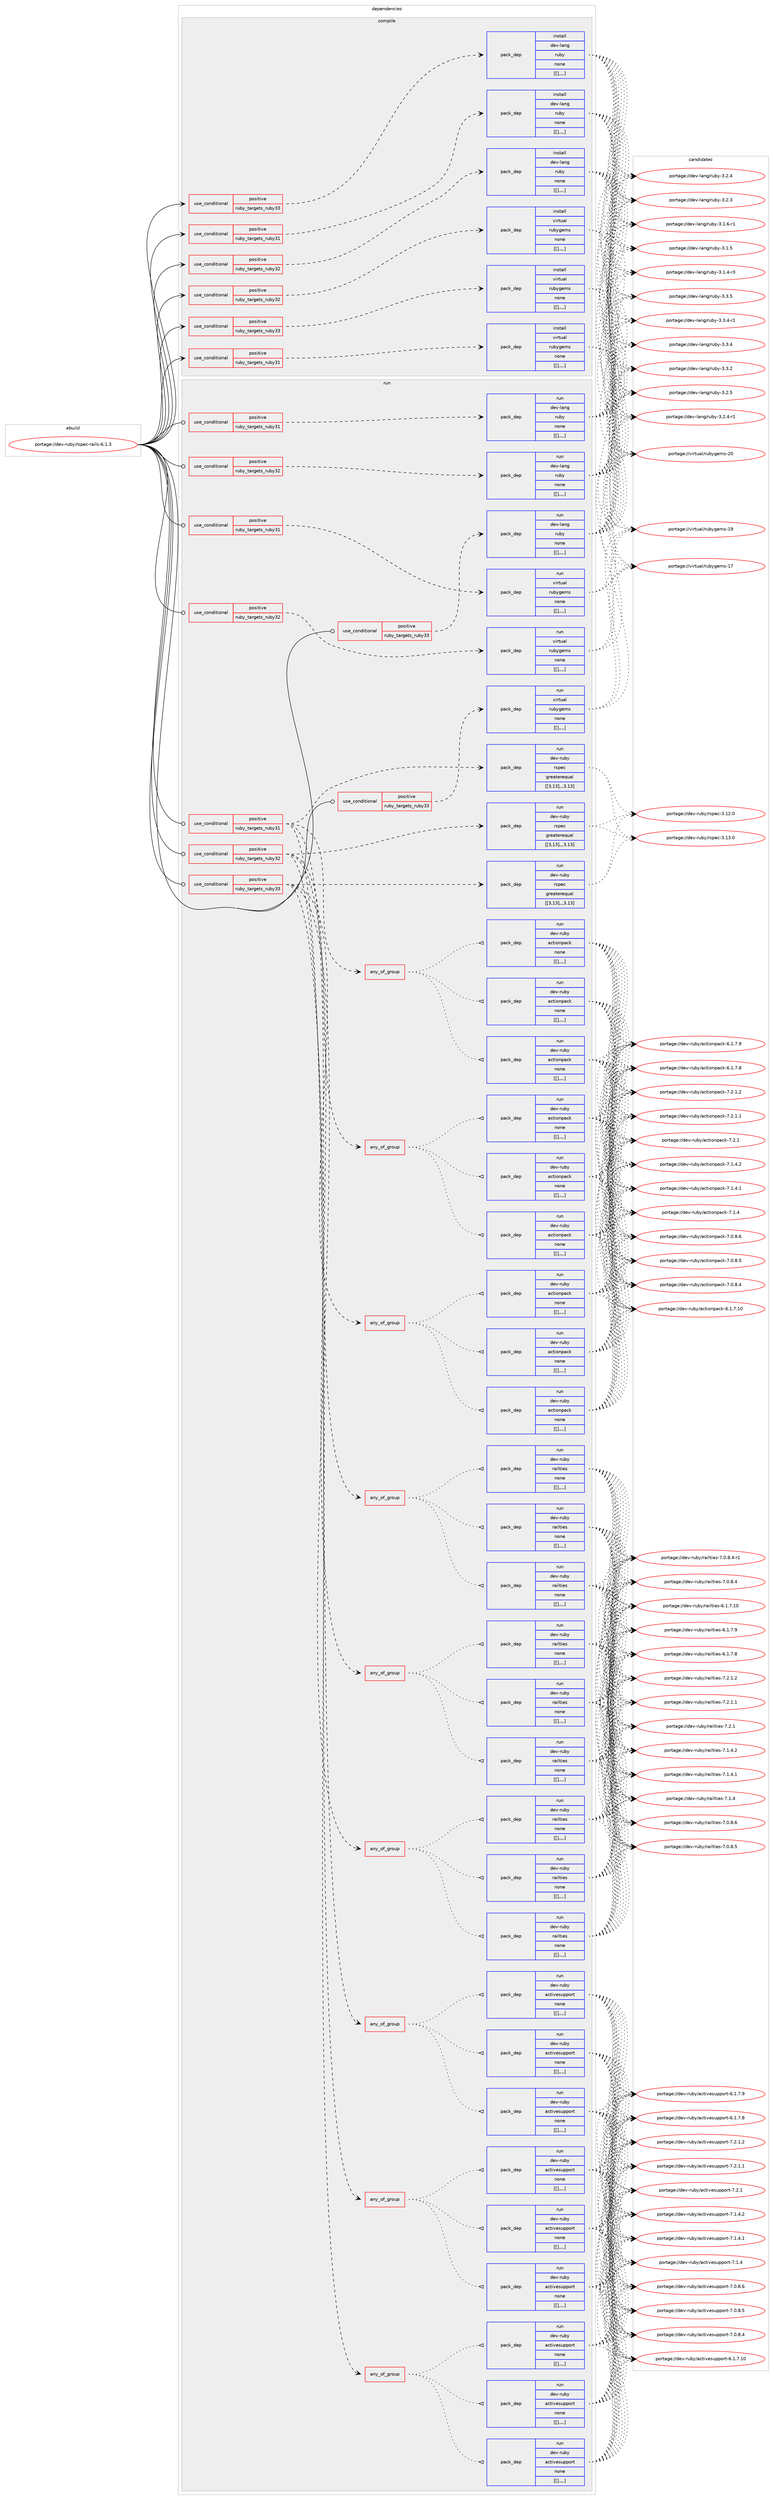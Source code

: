 digraph prolog {

# *************
# Graph options
# *************

newrank=true;
concentrate=true;
compound=true;
graph [rankdir=LR,fontname=Helvetica,fontsize=10,ranksep=1.5];#, ranksep=2.5, nodesep=0.2];
edge  [arrowhead=vee];
node  [fontname=Helvetica,fontsize=10];

# **********
# The ebuild
# **********

subgraph cluster_leftcol {
color=gray;
label=<<i>ebuild</i>>;
id [label="portage://dev-ruby/rspec-rails-6.1.3", color=red, width=4, href="../dev-ruby/rspec-rails-6.1.3.svg"];
}

# ****************
# The dependencies
# ****************

subgraph cluster_midcol {
color=gray;
label=<<i>dependencies</i>>;
subgraph cluster_compile {
fillcolor="#eeeeee";
style=filled;
label=<<i>compile</i>>;
subgraph cond59368 {
dependency211069 [label=<<TABLE BORDER="0" CELLBORDER="1" CELLSPACING="0" CELLPADDING="4"><TR><TD ROWSPAN="3" CELLPADDING="10">use_conditional</TD></TR><TR><TD>positive</TD></TR><TR><TD>ruby_targets_ruby31</TD></TR></TABLE>>, shape=none, color=red];
subgraph pack150257 {
dependency211108 [label=<<TABLE BORDER="0" CELLBORDER="1" CELLSPACING="0" CELLPADDING="4" WIDTH="220"><TR><TD ROWSPAN="6" CELLPADDING="30">pack_dep</TD></TR><TR><TD WIDTH="110">install</TD></TR><TR><TD>dev-lang</TD></TR><TR><TD>ruby</TD></TR><TR><TD>none</TD></TR><TR><TD>[[],,,,]</TD></TR></TABLE>>, shape=none, color=blue];
}
dependency211069:e -> dependency211108:w [weight=20,style="dashed",arrowhead="vee"];
}
id:e -> dependency211069:w [weight=20,style="solid",arrowhead="vee"];
subgraph cond59412 {
dependency211163 [label=<<TABLE BORDER="0" CELLBORDER="1" CELLSPACING="0" CELLPADDING="4"><TR><TD ROWSPAN="3" CELLPADDING="10">use_conditional</TD></TR><TR><TD>positive</TD></TR><TR><TD>ruby_targets_ruby31</TD></TR></TABLE>>, shape=none, color=red];
subgraph pack150309 {
dependency211199 [label=<<TABLE BORDER="0" CELLBORDER="1" CELLSPACING="0" CELLPADDING="4" WIDTH="220"><TR><TD ROWSPAN="6" CELLPADDING="30">pack_dep</TD></TR><TR><TD WIDTH="110">install</TD></TR><TR><TD>virtual</TD></TR><TR><TD>rubygems</TD></TR><TR><TD>none</TD></TR><TR><TD>[[],,,,]</TD></TR></TABLE>>, shape=none, color=blue];
}
dependency211163:e -> dependency211199:w [weight=20,style="dashed",arrowhead="vee"];
}
id:e -> dependency211163:w [weight=20,style="solid",arrowhead="vee"];
subgraph cond59460 {
dependency211263 [label=<<TABLE BORDER="0" CELLBORDER="1" CELLSPACING="0" CELLPADDING="4"><TR><TD ROWSPAN="3" CELLPADDING="10">use_conditional</TD></TR><TR><TD>positive</TD></TR><TR><TD>ruby_targets_ruby32</TD></TR></TABLE>>, shape=none, color=red];
subgraph pack150379 {
dependency211347 [label=<<TABLE BORDER="0" CELLBORDER="1" CELLSPACING="0" CELLPADDING="4" WIDTH="220"><TR><TD ROWSPAN="6" CELLPADDING="30">pack_dep</TD></TR><TR><TD WIDTH="110">install</TD></TR><TR><TD>dev-lang</TD></TR><TR><TD>ruby</TD></TR><TR><TD>none</TD></TR><TR><TD>[[],,,,]</TD></TR></TABLE>>, shape=none, color=blue];
}
dependency211263:e -> dependency211347:w [weight=20,style="dashed",arrowhead="vee"];
}
id:e -> dependency211263:w [weight=20,style="solid",arrowhead="vee"];
subgraph cond59510 {
dependency211374 [label=<<TABLE BORDER="0" CELLBORDER="1" CELLSPACING="0" CELLPADDING="4"><TR><TD ROWSPAN="3" CELLPADDING="10">use_conditional</TD></TR><TR><TD>positive</TD></TR><TR><TD>ruby_targets_ruby32</TD></TR></TABLE>>, shape=none, color=red];
subgraph pack150397 {
dependency211402 [label=<<TABLE BORDER="0" CELLBORDER="1" CELLSPACING="0" CELLPADDING="4" WIDTH="220"><TR><TD ROWSPAN="6" CELLPADDING="30">pack_dep</TD></TR><TR><TD WIDTH="110">install</TD></TR><TR><TD>virtual</TD></TR><TR><TD>rubygems</TD></TR><TR><TD>none</TD></TR><TR><TD>[[],,,,]</TD></TR></TABLE>>, shape=none, color=blue];
}
dependency211374:e -> dependency211402:w [weight=20,style="dashed",arrowhead="vee"];
}
id:e -> dependency211374:w [weight=20,style="solid",arrowhead="vee"];
subgraph cond59541 {
dependency211410 [label=<<TABLE BORDER="0" CELLBORDER="1" CELLSPACING="0" CELLPADDING="4"><TR><TD ROWSPAN="3" CELLPADDING="10">use_conditional</TD></TR><TR><TD>positive</TD></TR><TR><TD>ruby_targets_ruby33</TD></TR></TABLE>>, shape=none, color=red];
subgraph pack150450 {
dependency211496 [label=<<TABLE BORDER="0" CELLBORDER="1" CELLSPACING="0" CELLPADDING="4" WIDTH="220"><TR><TD ROWSPAN="6" CELLPADDING="30">pack_dep</TD></TR><TR><TD WIDTH="110">install</TD></TR><TR><TD>dev-lang</TD></TR><TR><TD>ruby</TD></TR><TR><TD>none</TD></TR><TR><TD>[[],,,,]</TD></TR></TABLE>>, shape=none, color=blue];
}
dependency211410:e -> dependency211496:w [weight=20,style="dashed",arrowhead="vee"];
}
id:e -> dependency211410:w [weight=20,style="solid",arrowhead="vee"];
subgraph cond59597 {
dependency211568 [label=<<TABLE BORDER="0" CELLBORDER="1" CELLSPACING="0" CELLPADDING="4"><TR><TD ROWSPAN="3" CELLPADDING="10">use_conditional</TD></TR><TR><TD>positive</TD></TR><TR><TD>ruby_targets_ruby33</TD></TR></TABLE>>, shape=none, color=red];
subgraph pack150500 {
dependency211641 [label=<<TABLE BORDER="0" CELLBORDER="1" CELLSPACING="0" CELLPADDING="4" WIDTH="220"><TR><TD ROWSPAN="6" CELLPADDING="30">pack_dep</TD></TR><TR><TD WIDTH="110">install</TD></TR><TR><TD>virtual</TD></TR><TR><TD>rubygems</TD></TR><TR><TD>none</TD></TR><TR><TD>[[],,,,]</TD></TR></TABLE>>, shape=none, color=blue];
}
dependency211568:e -> dependency211641:w [weight=20,style="dashed",arrowhead="vee"];
}
id:e -> dependency211568:w [weight=20,style="solid",arrowhead="vee"];
}
subgraph cluster_compileandrun {
fillcolor="#eeeeee";
style=filled;
label=<<i>compile and run</i>>;
}
subgraph cluster_run {
fillcolor="#eeeeee";
style=filled;
label=<<i>run</i>>;
subgraph cond59659 {
dependency211733 [label=<<TABLE BORDER="0" CELLBORDER="1" CELLSPACING="0" CELLPADDING="4"><TR><TD ROWSPAN="3" CELLPADDING="10">use_conditional</TD></TR><TR><TD>positive</TD></TR><TR><TD>ruby_targets_ruby31</TD></TR></TABLE>>, shape=none, color=red];
subgraph any1318 {
dependency211817 [label=<<TABLE BORDER="0" CELLBORDER="1" CELLSPACING="0" CELLPADDING="4"><TR><TD CELLPADDING="10">any_of_group</TD></TR></TABLE>>, shape=none, color=red];subgraph pack150697 {
dependency211920 [label=<<TABLE BORDER="0" CELLBORDER="1" CELLSPACING="0" CELLPADDING="4" WIDTH="220"><TR><TD ROWSPAN="6" CELLPADDING="30">pack_dep</TD></TR><TR><TD WIDTH="110">run</TD></TR><TR><TD>dev-ruby</TD></TR><TR><TD>activesupport</TD></TR><TR><TD>none</TD></TR><TR><TD>[[],,,,]</TD></TR></TABLE>>, shape=none, color=blue];
}
dependency211817:e -> dependency211920:w [weight=20,style="dotted",arrowhead="oinv"];
subgraph pack150698 {
dependency211925 [label=<<TABLE BORDER="0" CELLBORDER="1" CELLSPACING="0" CELLPADDING="4" WIDTH="220"><TR><TD ROWSPAN="6" CELLPADDING="30">pack_dep</TD></TR><TR><TD WIDTH="110">run</TD></TR><TR><TD>dev-ruby</TD></TR><TR><TD>activesupport</TD></TR><TR><TD>none</TD></TR><TR><TD>[[],,,,]</TD></TR></TABLE>>, shape=none, color=blue];
}
dependency211817:e -> dependency211925:w [weight=20,style="dotted",arrowhead="oinv"];
subgraph pack150701 {
dependency211929 [label=<<TABLE BORDER="0" CELLBORDER="1" CELLSPACING="0" CELLPADDING="4" WIDTH="220"><TR><TD ROWSPAN="6" CELLPADDING="30">pack_dep</TD></TR><TR><TD WIDTH="110">run</TD></TR><TR><TD>dev-ruby</TD></TR><TR><TD>activesupport</TD></TR><TR><TD>none</TD></TR><TR><TD>[[],,,,]</TD></TR></TABLE>>, shape=none, color=blue];
}
dependency211817:e -> dependency211929:w [weight=20,style="dotted",arrowhead="oinv"];
}
dependency211733:e -> dependency211817:w [weight=20,style="dashed",arrowhead="vee"];
subgraph any1320 {
dependency211963 [label=<<TABLE BORDER="0" CELLBORDER="1" CELLSPACING="0" CELLPADDING="4"><TR><TD CELLPADDING="10">any_of_group</TD></TR></TABLE>>, shape=none, color=red];subgraph pack150722 {
dependency212016 [label=<<TABLE BORDER="0" CELLBORDER="1" CELLSPACING="0" CELLPADDING="4" WIDTH="220"><TR><TD ROWSPAN="6" CELLPADDING="30">pack_dep</TD></TR><TR><TD WIDTH="110">run</TD></TR><TR><TD>dev-ruby</TD></TR><TR><TD>actionpack</TD></TR><TR><TD>none</TD></TR><TR><TD>[[],,,,]</TD></TR></TABLE>>, shape=none, color=blue];
}
dependency211963:e -> dependency212016:w [weight=20,style="dotted",arrowhead="oinv"];
subgraph pack150751 {
dependency212136 [label=<<TABLE BORDER="0" CELLBORDER="1" CELLSPACING="0" CELLPADDING="4" WIDTH="220"><TR><TD ROWSPAN="6" CELLPADDING="30">pack_dep</TD></TR><TR><TD WIDTH="110">run</TD></TR><TR><TD>dev-ruby</TD></TR><TR><TD>actionpack</TD></TR><TR><TD>none</TD></TR><TR><TD>[[],,,,]</TD></TR></TABLE>>, shape=none, color=blue];
}
dependency211963:e -> dependency212136:w [weight=20,style="dotted",arrowhead="oinv"];
subgraph pack150832 {
dependency212165 [label=<<TABLE BORDER="0" CELLBORDER="1" CELLSPACING="0" CELLPADDING="4" WIDTH="220"><TR><TD ROWSPAN="6" CELLPADDING="30">pack_dep</TD></TR><TR><TD WIDTH="110">run</TD></TR><TR><TD>dev-ruby</TD></TR><TR><TD>actionpack</TD></TR><TR><TD>none</TD></TR><TR><TD>[[],,,,]</TD></TR></TABLE>>, shape=none, color=blue];
}
dependency211963:e -> dependency212165:w [weight=20,style="dotted",arrowhead="oinv"];
}
dependency211733:e -> dependency211963:w [weight=20,style="dashed",arrowhead="vee"];
subgraph any1322 {
dependency212188 [label=<<TABLE BORDER="0" CELLBORDER="1" CELLSPACING="0" CELLPADDING="4"><TR><TD CELLPADDING="10">any_of_group</TD></TR></TABLE>>, shape=none, color=red];subgraph pack150859 {
dependency212240 [label=<<TABLE BORDER="0" CELLBORDER="1" CELLSPACING="0" CELLPADDING="4" WIDTH="220"><TR><TD ROWSPAN="6" CELLPADDING="30">pack_dep</TD></TR><TR><TD WIDTH="110">run</TD></TR><TR><TD>dev-ruby</TD></TR><TR><TD>railties</TD></TR><TR><TD>none</TD></TR><TR><TD>[[],,,,]</TD></TR></TABLE>>, shape=none, color=blue];
}
dependency212188:e -> dependency212240:w [weight=20,style="dotted",arrowhead="oinv"];
subgraph pack150885 {
dependency212286 [label=<<TABLE BORDER="0" CELLBORDER="1" CELLSPACING="0" CELLPADDING="4" WIDTH="220"><TR><TD ROWSPAN="6" CELLPADDING="30">pack_dep</TD></TR><TR><TD WIDTH="110">run</TD></TR><TR><TD>dev-ruby</TD></TR><TR><TD>railties</TD></TR><TR><TD>none</TD></TR><TR><TD>[[],,,,]</TD></TR></TABLE>>, shape=none, color=blue];
}
dependency212188:e -> dependency212286:w [weight=20,style="dotted",arrowhead="oinv"];
subgraph pack150904 {
dependency212291 [label=<<TABLE BORDER="0" CELLBORDER="1" CELLSPACING="0" CELLPADDING="4" WIDTH="220"><TR><TD ROWSPAN="6" CELLPADDING="30">pack_dep</TD></TR><TR><TD WIDTH="110">run</TD></TR><TR><TD>dev-ruby</TD></TR><TR><TD>railties</TD></TR><TR><TD>none</TD></TR><TR><TD>[[],,,,]</TD></TR></TABLE>>, shape=none, color=blue];
}
dependency212188:e -> dependency212291:w [weight=20,style="dotted",arrowhead="oinv"];
}
dependency211733:e -> dependency212188:w [weight=20,style="dashed",arrowhead="vee"];
subgraph pack150929 {
dependency212415 [label=<<TABLE BORDER="0" CELLBORDER="1" CELLSPACING="0" CELLPADDING="4" WIDTH="220"><TR><TD ROWSPAN="6" CELLPADDING="30">pack_dep</TD></TR><TR><TD WIDTH="110">run</TD></TR><TR><TD>dev-ruby</TD></TR><TR><TD>rspec</TD></TR><TR><TD>greaterequal</TD></TR><TR><TD>[[3,13],,,3.13]</TD></TR></TABLE>>, shape=none, color=blue];
}
dependency211733:e -> dependency212415:w [weight=20,style="dashed",arrowhead="vee"];
}
id:e -> dependency211733:w [weight=20,style="solid",arrowhead="odot"];
subgraph cond59988 {
dependency212461 [label=<<TABLE BORDER="0" CELLBORDER="1" CELLSPACING="0" CELLPADDING="4"><TR><TD ROWSPAN="3" CELLPADDING="10">use_conditional</TD></TR><TR><TD>positive</TD></TR><TR><TD>ruby_targets_ruby31</TD></TR></TABLE>>, shape=none, color=red];
subgraph pack151024 {
dependency212496 [label=<<TABLE BORDER="0" CELLBORDER="1" CELLSPACING="0" CELLPADDING="4" WIDTH="220"><TR><TD ROWSPAN="6" CELLPADDING="30">pack_dep</TD></TR><TR><TD WIDTH="110">run</TD></TR><TR><TD>dev-lang</TD></TR><TR><TD>ruby</TD></TR><TR><TD>none</TD></TR><TR><TD>[[],,,,]</TD></TR></TABLE>>, shape=none, color=blue];
}
dependency212461:e -> dependency212496:w [weight=20,style="dashed",arrowhead="vee"];
}
id:e -> dependency212461:w [weight=20,style="solid",arrowhead="odot"];
subgraph cond60017 {
dependency212559 [label=<<TABLE BORDER="0" CELLBORDER="1" CELLSPACING="0" CELLPADDING="4"><TR><TD ROWSPAN="3" CELLPADDING="10">use_conditional</TD></TR><TR><TD>positive</TD></TR><TR><TD>ruby_targets_ruby31</TD></TR></TABLE>>, shape=none, color=red];
subgraph pack151085 {
dependency212622 [label=<<TABLE BORDER="0" CELLBORDER="1" CELLSPACING="0" CELLPADDING="4" WIDTH="220"><TR><TD ROWSPAN="6" CELLPADDING="30">pack_dep</TD></TR><TR><TD WIDTH="110">run</TD></TR><TR><TD>virtual</TD></TR><TR><TD>rubygems</TD></TR><TR><TD>none</TD></TR><TR><TD>[[],,,,]</TD></TR></TABLE>>, shape=none, color=blue];
}
dependency212559:e -> dependency212622:w [weight=20,style="dashed",arrowhead="vee"];
}
id:e -> dependency212559:w [weight=20,style="solid",arrowhead="odot"];
subgraph cond60071 {
dependency212645 [label=<<TABLE BORDER="0" CELLBORDER="1" CELLSPACING="0" CELLPADDING="4"><TR><TD ROWSPAN="3" CELLPADDING="10">use_conditional</TD></TR><TR><TD>positive</TD></TR><TR><TD>ruby_targets_ruby32</TD></TR></TABLE>>, shape=none, color=red];
subgraph any1329 {
dependency212766 [label=<<TABLE BORDER="0" CELLBORDER="1" CELLSPACING="0" CELLPADDING="4"><TR><TD CELLPADDING="10">any_of_group</TD></TR></TABLE>>, shape=none, color=red];subgraph pack151196 {
dependency212836 [label=<<TABLE BORDER="0" CELLBORDER="1" CELLSPACING="0" CELLPADDING="4" WIDTH="220"><TR><TD ROWSPAN="6" CELLPADDING="30">pack_dep</TD></TR><TR><TD WIDTH="110">run</TD></TR><TR><TD>dev-ruby</TD></TR><TR><TD>activesupport</TD></TR><TR><TD>none</TD></TR><TR><TD>[[],,,,]</TD></TR></TABLE>>, shape=none, color=blue];
}
dependency212766:e -> dependency212836:w [weight=20,style="dotted",arrowhead="oinv"];
subgraph pack151222 {
dependency212875 [label=<<TABLE BORDER="0" CELLBORDER="1" CELLSPACING="0" CELLPADDING="4" WIDTH="220"><TR><TD ROWSPAN="6" CELLPADDING="30">pack_dep</TD></TR><TR><TD WIDTH="110">run</TD></TR><TR><TD>dev-ruby</TD></TR><TR><TD>activesupport</TD></TR><TR><TD>none</TD></TR><TR><TD>[[],,,,]</TD></TR></TABLE>>, shape=none, color=blue];
}
dependency212766:e -> dependency212875:w [weight=20,style="dotted",arrowhead="oinv"];
subgraph pack151240 {
dependency212901 [label=<<TABLE BORDER="0" CELLBORDER="1" CELLSPACING="0" CELLPADDING="4" WIDTH="220"><TR><TD ROWSPAN="6" CELLPADDING="30">pack_dep</TD></TR><TR><TD WIDTH="110">run</TD></TR><TR><TD>dev-ruby</TD></TR><TR><TD>activesupport</TD></TR><TR><TD>none</TD></TR><TR><TD>[[],,,,]</TD></TR></TABLE>>, shape=none, color=blue];
}
dependency212766:e -> dependency212901:w [weight=20,style="dotted",arrowhead="oinv"];
}
dependency212645:e -> dependency212766:w [weight=20,style="dashed",arrowhead="vee"];
subgraph any1330 {
dependency212935 [label=<<TABLE BORDER="0" CELLBORDER="1" CELLSPACING="0" CELLPADDING="4"><TR><TD CELLPADDING="10">any_of_group</TD></TR></TABLE>>, shape=none, color=red];subgraph pack151290 {
dependency212990 [label=<<TABLE BORDER="0" CELLBORDER="1" CELLSPACING="0" CELLPADDING="4" WIDTH="220"><TR><TD ROWSPAN="6" CELLPADDING="30">pack_dep</TD></TR><TR><TD WIDTH="110">run</TD></TR><TR><TD>dev-ruby</TD></TR><TR><TD>actionpack</TD></TR><TR><TD>none</TD></TR><TR><TD>[[],,,,]</TD></TR></TABLE>>, shape=none, color=blue];
}
dependency212935:e -> dependency212990:w [weight=20,style="dotted",arrowhead="oinv"];
subgraph pack151299 {
dependency213040 [label=<<TABLE BORDER="0" CELLBORDER="1" CELLSPACING="0" CELLPADDING="4" WIDTH="220"><TR><TD ROWSPAN="6" CELLPADDING="30">pack_dep</TD></TR><TR><TD WIDTH="110">run</TD></TR><TR><TD>dev-ruby</TD></TR><TR><TD>actionpack</TD></TR><TR><TD>none</TD></TR><TR><TD>[[],,,,]</TD></TR></TABLE>>, shape=none, color=blue];
}
dependency212935:e -> dependency213040:w [weight=20,style="dotted",arrowhead="oinv"];
subgraph pack151342 {
dependency213166 [label=<<TABLE BORDER="0" CELLBORDER="1" CELLSPACING="0" CELLPADDING="4" WIDTH="220"><TR><TD ROWSPAN="6" CELLPADDING="30">pack_dep</TD></TR><TR><TD WIDTH="110">run</TD></TR><TR><TD>dev-ruby</TD></TR><TR><TD>actionpack</TD></TR><TR><TD>none</TD></TR><TR><TD>[[],,,,]</TD></TR></TABLE>>, shape=none, color=blue];
}
dependency212935:e -> dependency213166:w [weight=20,style="dotted",arrowhead="oinv"];
}
dependency212645:e -> dependency212935:w [weight=20,style="dashed",arrowhead="vee"];
subgraph any1331 {
dependency213190 [label=<<TABLE BORDER="0" CELLBORDER="1" CELLSPACING="0" CELLPADDING="4"><TR><TD CELLPADDING="10">any_of_group</TD></TR></TABLE>>, shape=none, color=red];subgraph pack151432 {
dependency213323 [label=<<TABLE BORDER="0" CELLBORDER="1" CELLSPACING="0" CELLPADDING="4" WIDTH="220"><TR><TD ROWSPAN="6" CELLPADDING="30">pack_dep</TD></TR><TR><TD WIDTH="110">run</TD></TR><TR><TD>dev-ruby</TD></TR><TR><TD>railties</TD></TR><TR><TD>none</TD></TR><TR><TD>[[],,,,]</TD></TR></TABLE>>, shape=none, color=blue];
}
dependency213190:e -> dependency213323:w [weight=20,style="dotted",arrowhead="oinv"];
subgraph pack151496 {
dependency213390 [label=<<TABLE BORDER="0" CELLBORDER="1" CELLSPACING="0" CELLPADDING="4" WIDTH="220"><TR><TD ROWSPAN="6" CELLPADDING="30">pack_dep</TD></TR><TR><TD WIDTH="110">run</TD></TR><TR><TD>dev-ruby</TD></TR><TR><TD>railties</TD></TR><TR><TD>none</TD></TR><TR><TD>[[],,,,]</TD></TR></TABLE>>, shape=none, color=blue];
}
dependency213190:e -> dependency213390:w [weight=20,style="dotted",arrowhead="oinv"];
subgraph pack151509 {
dependency213416 [label=<<TABLE BORDER="0" CELLBORDER="1" CELLSPACING="0" CELLPADDING="4" WIDTH="220"><TR><TD ROWSPAN="6" CELLPADDING="30">pack_dep</TD></TR><TR><TD WIDTH="110">run</TD></TR><TR><TD>dev-ruby</TD></TR><TR><TD>railties</TD></TR><TR><TD>none</TD></TR><TR><TD>[[],,,,]</TD></TR></TABLE>>, shape=none, color=blue];
}
dependency213190:e -> dependency213416:w [weight=20,style="dotted",arrowhead="oinv"];
}
dependency212645:e -> dependency213190:w [weight=20,style="dashed",arrowhead="vee"];
subgraph pack151521 {
dependency213424 [label=<<TABLE BORDER="0" CELLBORDER="1" CELLSPACING="0" CELLPADDING="4" WIDTH="220"><TR><TD ROWSPAN="6" CELLPADDING="30">pack_dep</TD></TR><TR><TD WIDTH="110">run</TD></TR><TR><TD>dev-ruby</TD></TR><TR><TD>rspec</TD></TR><TR><TD>greaterequal</TD></TR><TR><TD>[[3,13],,,3.13]</TD></TR></TABLE>>, shape=none, color=blue];
}
dependency212645:e -> dependency213424:w [weight=20,style="dashed",arrowhead="vee"];
}
id:e -> dependency212645:w [weight=20,style="solid",arrowhead="odot"];
subgraph cond60436 {
dependency213515 [label=<<TABLE BORDER="0" CELLBORDER="1" CELLSPACING="0" CELLPADDING="4"><TR><TD ROWSPAN="3" CELLPADDING="10">use_conditional</TD></TR><TR><TD>positive</TD></TR><TR><TD>ruby_targets_ruby32</TD></TR></TABLE>>, shape=none, color=red];
subgraph pack151571 {
dependency213516 [label=<<TABLE BORDER="0" CELLBORDER="1" CELLSPACING="0" CELLPADDING="4" WIDTH="220"><TR><TD ROWSPAN="6" CELLPADDING="30">pack_dep</TD></TR><TR><TD WIDTH="110">run</TD></TR><TR><TD>dev-lang</TD></TR><TR><TD>ruby</TD></TR><TR><TD>none</TD></TR><TR><TD>[[],,,,]</TD></TR></TABLE>>, shape=none, color=blue];
}
dependency213515:e -> dependency213516:w [weight=20,style="dashed",arrowhead="vee"];
}
id:e -> dependency213515:w [weight=20,style="solid",arrowhead="odot"];
subgraph cond60471 {
dependency213533 [label=<<TABLE BORDER="0" CELLBORDER="1" CELLSPACING="0" CELLPADDING="4"><TR><TD ROWSPAN="3" CELLPADDING="10">use_conditional</TD></TR><TR><TD>positive</TD></TR><TR><TD>ruby_targets_ruby32</TD></TR></TABLE>>, shape=none, color=red];
subgraph pack151583 {
dependency213556 [label=<<TABLE BORDER="0" CELLBORDER="1" CELLSPACING="0" CELLPADDING="4" WIDTH="220"><TR><TD ROWSPAN="6" CELLPADDING="30">pack_dep</TD></TR><TR><TD WIDTH="110">run</TD></TR><TR><TD>virtual</TD></TR><TR><TD>rubygems</TD></TR><TR><TD>none</TD></TR><TR><TD>[[],,,,]</TD></TR></TABLE>>, shape=none, color=blue];
}
dependency213533:e -> dependency213556:w [weight=20,style="dashed",arrowhead="vee"];
}
id:e -> dependency213533:w [weight=20,style="solid",arrowhead="odot"];
subgraph cond60501 {
dependency213618 [label=<<TABLE BORDER="0" CELLBORDER="1" CELLSPACING="0" CELLPADDING="4"><TR><TD ROWSPAN="3" CELLPADDING="10">use_conditional</TD></TR><TR><TD>positive</TD></TR><TR><TD>ruby_targets_ruby33</TD></TR></TABLE>>, shape=none, color=red];
subgraph any1332 {
dependency213630 [label=<<TABLE BORDER="0" CELLBORDER="1" CELLSPACING="0" CELLPADDING="4"><TR><TD CELLPADDING="10">any_of_group</TD></TR></TABLE>>, shape=none, color=red];subgraph pack151633 {
dependency213638 [label=<<TABLE BORDER="0" CELLBORDER="1" CELLSPACING="0" CELLPADDING="4" WIDTH="220"><TR><TD ROWSPAN="6" CELLPADDING="30">pack_dep</TD></TR><TR><TD WIDTH="110">run</TD></TR><TR><TD>dev-ruby</TD></TR><TR><TD>activesupport</TD></TR><TR><TD>none</TD></TR><TR><TD>[[],,,,]</TD></TR></TABLE>>, shape=none, color=blue];
}
dependency213630:e -> dependency213638:w [weight=20,style="dotted",arrowhead="oinv"];
subgraph pack151649 {
dependency213679 [label=<<TABLE BORDER="0" CELLBORDER="1" CELLSPACING="0" CELLPADDING="4" WIDTH="220"><TR><TD ROWSPAN="6" CELLPADDING="30">pack_dep</TD></TR><TR><TD WIDTH="110">run</TD></TR><TR><TD>dev-ruby</TD></TR><TR><TD>activesupport</TD></TR><TR><TD>none</TD></TR><TR><TD>[[],,,,]</TD></TR></TABLE>>, shape=none, color=blue];
}
dependency213630:e -> dependency213679:w [weight=20,style="dotted",arrowhead="oinv"];
subgraph pack151659 {
dependency213855 [label=<<TABLE BORDER="0" CELLBORDER="1" CELLSPACING="0" CELLPADDING="4" WIDTH="220"><TR><TD ROWSPAN="6" CELLPADDING="30">pack_dep</TD></TR><TR><TD WIDTH="110">run</TD></TR><TR><TD>dev-ruby</TD></TR><TR><TD>activesupport</TD></TR><TR><TD>none</TD></TR><TR><TD>[[],,,,]</TD></TR></TABLE>>, shape=none, color=blue];
}
dependency213630:e -> dependency213855:w [weight=20,style="dotted",arrowhead="oinv"];
}
dependency213618:e -> dependency213630:w [weight=20,style="dashed",arrowhead="vee"];
subgraph any1333 {
dependency213879 [label=<<TABLE BORDER="0" CELLBORDER="1" CELLSPACING="0" CELLPADDING="4"><TR><TD CELLPADDING="10">any_of_group</TD></TR></TABLE>>, shape=none, color=red];subgraph pack151764 {
dependency213951 [label=<<TABLE BORDER="0" CELLBORDER="1" CELLSPACING="0" CELLPADDING="4" WIDTH="220"><TR><TD ROWSPAN="6" CELLPADDING="30">pack_dep</TD></TR><TR><TD WIDTH="110">run</TD></TR><TR><TD>dev-ruby</TD></TR><TR><TD>actionpack</TD></TR><TR><TD>none</TD></TR><TR><TD>[[],,,,]</TD></TR></TABLE>>, shape=none, color=blue];
}
dependency213879:e -> dependency213951:w [weight=20,style="dotted",arrowhead="oinv"];
subgraph pack151805 {
dependency213979 [label=<<TABLE BORDER="0" CELLBORDER="1" CELLSPACING="0" CELLPADDING="4" WIDTH="220"><TR><TD ROWSPAN="6" CELLPADDING="30">pack_dep</TD></TR><TR><TD WIDTH="110">run</TD></TR><TR><TD>dev-ruby</TD></TR><TR><TD>actionpack</TD></TR><TR><TD>none</TD></TR><TR><TD>[[],,,,]</TD></TR></TABLE>>, shape=none, color=blue];
}
dependency213879:e -> dependency213979:w [weight=20,style="dotted",arrowhead="oinv"];
subgraph pack151826 {
dependency214053 [label=<<TABLE BORDER="0" CELLBORDER="1" CELLSPACING="0" CELLPADDING="4" WIDTH="220"><TR><TD ROWSPAN="6" CELLPADDING="30">pack_dep</TD></TR><TR><TD WIDTH="110">run</TD></TR><TR><TD>dev-ruby</TD></TR><TR><TD>actionpack</TD></TR><TR><TD>none</TD></TR><TR><TD>[[],,,,]</TD></TR></TABLE>>, shape=none, color=blue];
}
dependency213879:e -> dependency214053:w [weight=20,style="dotted",arrowhead="oinv"];
}
dependency213618:e -> dependency213879:w [weight=20,style="dashed",arrowhead="vee"];
subgraph any1334 {
dependency214118 [label=<<TABLE BORDER="0" CELLBORDER="1" CELLSPACING="0" CELLPADDING="4"><TR><TD CELLPADDING="10">any_of_group</TD></TR></TABLE>>, shape=none, color=red];subgraph pack151883 {
dependency214185 [label=<<TABLE BORDER="0" CELLBORDER="1" CELLSPACING="0" CELLPADDING="4" WIDTH="220"><TR><TD ROWSPAN="6" CELLPADDING="30">pack_dep</TD></TR><TR><TD WIDTH="110">run</TD></TR><TR><TD>dev-ruby</TD></TR><TR><TD>railties</TD></TR><TR><TD>none</TD></TR><TR><TD>[[],,,,]</TD></TR></TABLE>>, shape=none, color=blue];
}
dependency214118:e -> dependency214185:w [weight=20,style="dotted",arrowhead="oinv"];
subgraph pack151963 {
dependency214307 [label=<<TABLE BORDER="0" CELLBORDER="1" CELLSPACING="0" CELLPADDING="4" WIDTH="220"><TR><TD ROWSPAN="6" CELLPADDING="30">pack_dep</TD></TR><TR><TD WIDTH="110">run</TD></TR><TR><TD>dev-ruby</TD></TR><TR><TD>railties</TD></TR><TR><TD>none</TD></TR><TR><TD>[[],,,,]</TD></TR></TABLE>>, shape=none, color=blue];
}
dependency214118:e -> dependency214307:w [weight=20,style="dotted",arrowhead="oinv"];
subgraph pack151995 {
dependency214334 [label=<<TABLE BORDER="0" CELLBORDER="1" CELLSPACING="0" CELLPADDING="4" WIDTH="220"><TR><TD ROWSPAN="6" CELLPADDING="30">pack_dep</TD></TR><TR><TD WIDTH="110">run</TD></TR><TR><TD>dev-ruby</TD></TR><TR><TD>railties</TD></TR><TR><TD>none</TD></TR><TR><TD>[[],,,,]</TD></TR></TABLE>>, shape=none, color=blue];
}
dependency214118:e -> dependency214334:w [weight=20,style="dotted",arrowhead="oinv"];
}
dependency213618:e -> dependency214118:w [weight=20,style="dashed",arrowhead="vee"];
subgraph pack152010 {
dependency214349 [label=<<TABLE BORDER="0" CELLBORDER="1" CELLSPACING="0" CELLPADDING="4" WIDTH="220"><TR><TD ROWSPAN="6" CELLPADDING="30">pack_dep</TD></TR><TR><TD WIDTH="110">run</TD></TR><TR><TD>dev-ruby</TD></TR><TR><TD>rspec</TD></TR><TR><TD>greaterequal</TD></TR><TR><TD>[[3,13],,,3.13]</TD></TR></TABLE>>, shape=none, color=blue];
}
dependency213618:e -> dependency214349:w [weight=20,style="dashed",arrowhead="vee"];
}
id:e -> dependency213618:w [weight=20,style="solid",arrowhead="odot"];
subgraph cond60864 {
dependency214428 [label=<<TABLE BORDER="0" CELLBORDER="1" CELLSPACING="0" CELLPADDING="4"><TR><TD ROWSPAN="3" CELLPADDING="10">use_conditional</TD></TR><TR><TD>positive</TD></TR><TR><TD>ruby_targets_ruby33</TD></TR></TABLE>>, shape=none, color=red];
subgraph pack152056 {
dependency214455 [label=<<TABLE BORDER="0" CELLBORDER="1" CELLSPACING="0" CELLPADDING="4" WIDTH="220"><TR><TD ROWSPAN="6" CELLPADDING="30">pack_dep</TD></TR><TR><TD WIDTH="110">run</TD></TR><TR><TD>dev-lang</TD></TR><TR><TD>ruby</TD></TR><TR><TD>none</TD></TR><TR><TD>[[],,,,]</TD></TR></TABLE>>, shape=none, color=blue];
}
dependency214428:e -> dependency214455:w [weight=20,style="dashed",arrowhead="vee"];
}
id:e -> dependency214428:w [weight=20,style="solid",arrowhead="odot"];
subgraph cond60926 {
dependency214558 [label=<<TABLE BORDER="0" CELLBORDER="1" CELLSPACING="0" CELLPADDING="4"><TR><TD ROWSPAN="3" CELLPADDING="10">use_conditional</TD></TR><TR><TD>positive</TD></TR><TR><TD>ruby_targets_ruby33</TD></TR></TABLE>>, shape=none, color=red];
subgraph pack152133 {
dependency214577 [label=<<TABLE BORDER="0" CELLBORDER="1" CELLSPACING="0" CELLPADDING="4" WIDTH="220"><TR><TD ROWSPAN="6" CELLPADDING="30">pack_dep</TD></TR><TR><TD WIDTH="110">run</TD></TR><TR><TD>virtual</TD></TR><TR><TD>rubygems</TD></TR><TR><TD>none</TD></TR><TR><TD>[[],,,,]</TD></TR></TABLE>>, shape=none, color=blue];
}
dependency214558:e -> dependency214577:w [weight=20,style="dashed",arrowhead="vee"];
}
id:e -> dependency214558:w [weight=20,style="solid",arrowhead="odot"];
}
}

# **************
# The candidates
# **************

subgraph cluster_choices {
rank=same;
color=gray;
label=<<i>candidates</i>>;

subgraph choice151637 {
color=black;
nodesep=1;
choice10010111845108971101034711411798121455146514653 [label="portage://dev-lang/ruby-3.3.5", color=red, width=4,href="../dev-lang/ruby-3.3.5.svg"];
choice100101118451089711010347114117981214551465146524511449 [label="portage://dev-lang/ruby-3.3.4-r1", color=red, width=4,href="../dev-lang/ruby-3.3.4-r1.svg"];
choice10010111845108971101034711411798121455146514652 [label="portage://dev-lang/ruby-3.3.4", color=red, width=4,href="../dev-lang/ruby-3.3.4.svg"];
choice10010111845108971101034711411798121455146514650 [label="portage://dev-lang/ruby-3.3.2", color=red, width=4,href="../dev-lang/ruby-3.3.2.svg"];
choice10010111845108971101034711411798121455146504653 [label="portage://dev-lang/ruby-3.2.5", color=red, width=4,href="../dev-lang/ruby-3.2.5.svg"];
choice100101118451089711010347114117981214551465046524511449 [label="portage://dev-lang/ruby-3.2.4-r1", color=red, width=4,href="../dev-lang/ruby-3.2.4-r1.svg"];
choice10010111845108971101034711411798121455146504652 [label="portage://dev-lang/ruby-3.2.4", color=red, width=4,href="../dev-lang/ruby-3.2.4.svg"];
choice10010111845108971101034711411798121455146504651 [label="portage://dev-lang/ruby-3.2.3", color=red, width=4,href="../dev-lang/ruby-3.2.3.svg"];
choice100101118451089711010347114117981214551464946544511449 [label="portage://dev-lang/ruby-3.1.6-r1", color=red, width=4,href="../dev-lang/ruby-3.1.6-r1.svg"];
choice10010111845108971101034711411798121455146494653 [label="portage://dev-lang/ruby-3.1.5", color=red, width=4,href="../dev-lang/ruby-3.1.5.svg"];
choice100101118451089711010347114117981214551464946524511451 [label="portage://dev-lang/ruby-3.1.4-r3", color=red, width=4,href="../dev-lang/ruby-3.1.4-r3.svg"];
dependency211108:e -> choice10010111845108971101034711411798121455146514653:w [style=dotted,weight="100"];
dependency211108:e -> choice100101118451089711010347114117981214551465146524511449:w [style=dotted,weight="100"];
dependency211108:e -> choice10010111845108971101034711411798121455146514652:w [style=dotted,weight="100"];
dependency211108:e -> choice10010111845108971101034711411798121455146514650:w [style=dotted,weight="100"];
dependency211108:e -> choice10010111845108971101034711411798121455146504653:w [style=dotted,weight="100"];
dependency211108:e -> choice100101118451089711010347114117981214551465046524511449:w [style=dotted,weight="100"];
dependency211108:e -> choice10010111845108971101034711411798121455146504652:w [style=dotted,weight="100"];
dependency211108:e -> choice10010111845108971101034711411798121455146504651:w [style=dotted,weight="100"];
dependency211108:e -> choice100101118451089711010347114117981214551464946544511449:w [style=dotted,weight="100"];
dependency211108:e -> choice10010111845108971101034711411798121455146494653:w [style=dotted,weight="100"];
dependency211108:e -> choice100101118451089711010347114117981214551464946524511451:w [style=dotted,weight="100"];
}
subgraph choice151655 {
color=black;
nodesep=1;
choice118105114116117971084711411798121103101109115455048 [label="portage://virtual/rubygems-20", color=red, width=4,href="../virtual/rubygems-20.svg"];
choice118105114116117971084711411798121103101109115454957 [label="portage://virtual/rubygems-19", color=red, width=4,href="../virtual/rubygems-19.svg"];
choice118105114116117971084711411798121103101109115454955 [label="portage://virtual/rubygems-17", color=red, width=4,href="../virtual/rubygems-17.svg"];
dependency211199:e -> choice118105114116117971084711411798121103101109115455048:w [style=dotted,weight="100"];
dependency211199:e -> choice118105114116117971084711411798121103101109115454957:w [style=dotted,weight="100"];
dependency211199:e -> choice118105114116117971084711411798121103101109115454955:w [style=dotted,weight="100"];
}
subgraph choice151658 {
color=black;
nodesep=1;
choice10010111845108971101034711411798121455146514653 [label="portage://dev-lang/ruby-3.3.5", color=red, width=4,href="../dev-lang/ruby-3.3.5.svg"];
choice100101118451089711010347114117981214551465146524511449 [label="portage://dev-lang/ruby-3.3.4-r1", color=red, width=4,href="../dev-lang/ruby-3.3.4-r1.svg"];
choice10010111845108971101034711411798121455146514652 [label="portage://dev-lang/ruby-3.3.4", color=red, width=4,href="../dev-lang/ruby-3.3.4.svg"];
choice10010111845108971101034711411798121455146514650 [label="portage://dev-lang/ruby-3.3.2", color=red, width=4,href="../dev-lang/ruby-3.3.2.svg"];
choice10010111845108971101034711411798121455146504653 [label="portage://dev-lang/ruby-3.2.5", color=red, width=4,href="../dev-lang/ruby-3.2.5.svg"];
choice100101118451089711010347114117981214551465046524511449 [label="portage://dev-lang/ruby-3.2.4-r1", color=red, width=4,href="../dev-lang/ruby-3.2.4-r1.svg"];
choice10010111845108971101034711411798121455146504652 [label="portage://dev-lang/ruby-3.2.4", color=red, width=4,href="../dev-lang/ruby-3.2.4.svg"];
choice10010111845108971101034711411798121455146504651 [label="portage://dev-lang/ruby-3.2.3", color=red, width=4,href="../dev-lang/ruby-3.2.3.svg"];
choice100101118451089711010347114117981214551464946544511449 [label="portage://dev-lang/ruby-3.1.6-r1", color=red, width=4,href="../dev-lang/ruby-3.1.6-r1.svg"];
choice10010111845108971101034711411798121455146494653 [label="portage://dev-lang/ruby-3.1.5", color=red, width=4,href="../dev-lang/ruby-3.1.5.svg"];
choice100101118451089711010347114117981214551464946524511451 [label="portage://dev-lang/ruby-3.1.4-r3", color=red, width=4,href="../dev-lang/ruby-3.1.4-r3.svg"];
dependency211347:e -> choice10010111845108971101034711411798121455146514653:w [style=dotted,weight="100"];
dependency211347:e -> choice100101118451089711010347114117981214551465146524511449:w [style=dotted,weight="100"];
dependency211347:e -> choice10010111845108971101034711411798121455146514652:w [style=dotted,weight="100"];
dependency211347:e -> choice10010111845108971101034711411798121455146514650:w [style=dotted,weight="100"];
dependency211347:e -> choice10010111845108971101034711411798121455146504653:w [style=dotted,weight="100"];
dependency211347:e -> choice100101118451089711010347114117981214551465046524511449:w [style=dotted,weight="100"];
dependency211347:e -> choice10010111845108971101034711411798121455146504652:w [style=dotted,weight="100"];
dependency211347:e -> choice10010111845108971101034711411798121455146504651:w [style=dotted,weight="100"];
dependency211347:e -> choice100101118451089711010347114117981214551464946544511449:w [style=dotted,weight="100"];
dependency211347:e -> choice10010111845108971101034711411798121455146494653:w [style=dotted,weight="100"];
dependency211347:e -> choice100101118451089711010347114117981214551464946524511451:w [style=dotted,weight="100"];
}
subgraph choice151666 {
color=black;
nodesep=1;
choice118105114116117971084711411798121103101109115455048 [label="portage://virtual/rubygems-20", color=red, width=4,href="../virtual/rubygems-20.svg"];
choice118105114116117971084711411798121103101109115454957 [label="portage://virtual/rubygems-19", color=red, width=4,href="../virtual/rubygems-19.svg"];
choice118105114116117971084711411798121103101109115454955 [label="portage://virtual/rubygems-17", color=red, width=4,href="../virtual/rubygems-17.svg"];
dependency211402:e -> choice118105114116117971084711411798121103101109115455048:w [style=dotted,weight="100"];
dependency211402:e -> choice118105114116117971084711411798121103101109115454957:w [style=dotted,weight="100"];
dependency211402:e -> choice118105114116117971084711411798121103101109115454955:w [style=dotted,weight="100"];
}
subgraph choice151681 {
color=black;
nodesep=1;
choice10010111845108971101034711411798121455146514653 [label="portage://dev-lang/ruby-3.3.5", color=red, width=4,href="../dev-lang/ruby-3.3.5.svg"];
choice100101118451089711010347114117981214551465146524511449 [label="portage://dev-lang/ruby-3.3.4-r1", color=red, width=4,href="../dev-lang/ruby-3.3.4-r1.svg"];
choice10010111845108971101034711411798121455146514652 [label="portage://dev-lang/ruby-3.3.4", color=red, width=4,href="../dev-lang/ruby-3.3.4.svg"];
choice10010111845108971101034711411798121455146514650 [label="portage://dev-lang/ruby-3.3.2", color=red, width=4,href="../dev-lang/ruby-3.3.2.svg"];
choice10010111845108971101034711411798121455146504653 [label="portage://dev-lang/ruby-3.2.5", color=red, width=4,href="../dev-lang/ruby-3.2.5.svg"];
choice100101118451089711010347114117981214551465046524511449 [label="portage://dev-lang/ruby-3.2.4-r1", color=red, width=4,href="../dev-lang/ruby-3.2.4-r1.svg"];
choice10010111845108971101034711411798121455146504652 [label="portage://dev-lang/ruby-3.2.4", color=red, width=4,href="../dev-lang/ruby-3.2.4.svg"];
choice10010111845108971101034711411798121455146504651 [label="portage://dev-lang/ruby-3.2.3", color=red, width=4,href="../dev-lang/ruby-3.2.3.svg"];
choice100101118451089711010347114117981214551464946544511449 [label="portage://dev-lang/ruby-3.1.6-r1", color=red, width=4,href="../dev-lang/ruby-3.1.6-r1.svg"];
choice10010111845108971101034711411798121455146494653 [label="portage://dev-lang/ruby-3.1.5", color=red, width=4,href="../dev-lang/ruby-3.1.5.svg"];
choice100101118451089711010347114117981214551464946524511451 [label="portage://dev-lang/ruby-3.1.4-r3", color=red, width=4,href="../dev-lang/ruby-3.1.4-r3.svg"];
dependency211496:e -> choice10010111845108971101034711411798121455146514653:w [style=dotted,weight="100"];
dependency211496:e -> choice100101118451089711010347114117981214551465146524511449:w [style=dotted,weight="100"];
dependency211496:e -> choice10010111845108971101034711411798121455146514652:w [style=dotted,weight="100"];
dependency211496:e -> choice10010111845108971101034711411798121455146514650:w [style=dotted,weight="100"];
dependency211496:e -> choice10010111845108971101034711411798121455146504653:w [style=dotted,weight="100"];
dependency211496:e -> choice100101118451089711010347114117981214551465046524511449:w [style=dotted,weight="100"];
dependency211496:e -> choice10010111845108971101034711411798121455146504652:w [style=dotted,weight="100"];
dependency211496:e -> choice10010111845108971101034711411798121455146504651:w [style=dotted,weight="100"];
dependency211496:e -> choice100101118451089711010347114117981214551464946544511449:w [style=dotted,weight="100"];
dependency211496:e -> choice10010111845108971101034711411798121455146494653:w [style=dotted,weight="100"];
dependency211496:e -> choice100101118451089711010347114117981214551464946524511451:w [style=dotted,weight="100"];
}
subgraph choice151688 {
color=black;
nodesep=1;
choice118105114116117971084711411798121103101109115455048 [label="portage://virtual/rubygems-20", color=red, width=4,href="../virtual/rubygems-20.svg"];
choice118105114116117971084711411798121103101109115454957 [label="portage://virtual/rubygems-19", color=red, width=4,href="../virtual/rubygems-19.svg"];
choice118105114116117971084711411798121103101109115454955 [label="portage://virtual/rubygems-17", color=red, width=4,href="../virtual/rubygems-17.svg"];
dependency211641:e -> choice118105114116117971084711411798121103101109115455048:w [style=dotted,weight="100"];
dependency211641:e -> choice118105114116117971084711411798121103101109115454957:w [style=dotted,weight="100"];
dependency211641:e -> choice118105114116117971084711411798121103101109115454955:w [style=dotted,weight="100"];
}
subgraph choice151690 {
color=black;
nodesep=1;
choice10010111845114117981214797991161051181011151171121121111141164555465046494650 [label="portage://dev-ruby/activesupport-7.2.1.2", color=red, width=4,href="../dev-ruby/activesupport-7.2.1.2.svg"];
choice10010111845114117981214797991161051181011151171121121111141164555465046494649 [label="portage://dev-ruby/activesupport-7.2.1.1", color=red, width=4,href="../dev-ruby/activesupport-7.2.1.1.svg"];
choice1001011184511411798121479799116105118101115117112112111114116455546504649 [label="portage://dev-ruby/activesupport-7.2.1", color=red, width=4,href="../dev-ruby/activesupport-7.2.1.svg"];
choice10010111845114117981214797991161051181011151171121121111141164555464946524650 [label="portage://dev-ruby/activesupport-7.1.4.2", color=red, width=4,href="../dev-ruby/activesupport-7.1.4.2.svg"];
choice10010111845114117981214797991161051181011151171121121111141164555464946524649 [label="portage://dev-ruby/activesupport-7.1.4.1", color=red, width=4,href="../dev-ruby/activesupport-7.1.4.1.svg"];
choice1001011184511411798121479799116105118101115117112112111114116455546494652 [label="portage://dev-ruby/activesupport-7.1.4", color=red, width=4,href="../dev-ruby/activesupport-7.1.4.svg"];
choice10010111845114117981214797991161051181011151171121121111141164555464846564654 [label="portage://dev-ruby/activesupport-7.0.8.6", color=red, width=4,href="../dev-ruby/activesupport-7.0.8.6.svg"];
choice10010111845114117981214797991161051181011151171121121111141164555464846564653 [label="portage://dev-ruby/activesupport-7.0.8.5", color=red, width=4,href="../dev-ruby/activesupport-7.0.8.5.svg"];
choice10010111845114117981214797991161051181011151171121121111141164555464846564652 [label="portage://dev-ruby/activesupport-7.0.8.4", color=red, width=4,href="../dev-ruby/activesupport-7.0.8.4.svg"];
choice1001011184511411798121479799116105118101115117112112111114116455446494655464948 [label="portage://dev-ruby/activesupport-6.1.7.10", color=red, width=4,href="../dev-ruby/activesupport-6.1.7.10.svg"];
choice10010111845114117981214797991161051181011151171121121111141164554464946554657 [label="portage://dev-ruby/activesupport-6.1.7.9", color=red, width=4,href="../dev-ruby/activesupport-6.1.7.9.svg"];
choice10010111845114117981214797991161051181011151171121121111141164554464946554656 [label="portage://dev-ruby/activesupport-6.1.7.8", color=red, width=4,href="../dev-ruby/activesupport-6.1.7.8.svg"];
dependency211920:e -> choice10010111845114117981214797991161051181011151171121121111141164555465046494650:w [style=dotted,weight="100"];
dependency211920:e -> choice10010111845114117981214797991161051181011151171121121111141164555465046494649:w [style=dotted,weight="100"];
dependency211920:e -> choice1001011184511411798121479799116105118101115117112112111114116455546504649:w [style=dotted,weight="100"];
dependency211920:e -> choice10010111845114117981214797991161051181011151171121121111141164555464946524650:w [style=dotted,weight="100"];
dependency211920:e -> choice10010111845114117981214797991161051181011151171121121111141164555464946524649:w [style=dotted,weight="100"];
dependency211920:e -> choice1001011184511411798121479799116105118101115117112112111114116455546494652:w [style=dotted,weight="100"];
dependency211920:e -> choice10010111845114117981214797991161051181011151171121121111141164555464846564654:w [style=dotted,weight="100"];
dependency211920:e -> choice10010111845114117981214797991161051181011151171121121111141164555464846564653:w [style=dotted,weight="100"];
dependency211920:e -> choice10010111845114117981214797991161051181011151171121121111141164555464846564652:w [style=dotted,weight="100"];
dependency211920:e -> choice1001011184511411798121479799116105118101115117112112111114116455446494655464948:w [style=dotted,weight="100"];
dependency211920:e -> choice10010111845114117981214797991161051181011151171121121111141164554464946554657:w [style=dotted,weight="100"];
dependency211920:e -> choice10010111845114117981214797991161051181011151171121121111141164554464946554656:w [style=dotted,weight="100"];
}
subgraph choice151694 {
color=black;
nodesep=1;
choice10010111845114117981214797991161051181011151171121121111141164555465046494650 [label="portage://dev-ruby/activesupport-7.2.1.2", color=red, width=4,href="../dev-ruby/activesupport-7.2.1.2.svg"];
choice10010111845114117981214797991161051181011151171121121111141164555465046494649 [label="portage://dev-ruby/activesupport-7.2.1.1", color=red, width=4,href="../dev-ruby/activesupport-7.2.1.1.svg"];
choice1001011184511411798121479799116105118101115117112112111114116455546504649 [label="portage://dev-ruby/activesupport-7.2.1", color=red, width=4,href="../dev-ruby/activesupport-7.2.1.svg"];
choice10010111845114117981214797991161051181011151171121121111141164555464946524650 [label="portage://dev-ruby/activesupport-7.1.4.2", color=red, width=4,href="../dev-ruby/activesupport-7.1.4.2.svg"];
choice10010111845114117981214797991161051181011151171121121111141164555464946524649 [label="portage://dev-ruby/activesupport-7.1.4.1", color=red, width=4,href="../dev-ruby/activesupport-7.1.4.1.svg"];
choice1001011184511411798121479799116105118101115117112112111114116455546494652 [label="portage://dev-ruby/activesupport-7.1.4", color=red, width=4,href="../dev-ruby/activesupport-7.1.4.svg"];
choice10010111845114117981214797991161051181011151171121121111141164555464846564654 [label="portage://dev-ruby/activesupport-7.0.8.6", color=red, width=4,href="../dev-ruby/activesupport-7.0.8.6.svg"];
choice10010111845114117981214797991161051181011151171121121111141164555464846564653 [label="portage://dev-ruby/activesupport-7.0.8.5", color=red, width=4,href="../dev-ruby/activesupport-7.0.8.5.svg"];
choice10010111845114117981214797991161051181011151171121121111141164555464846564652 [label="portage://dev-ruby/activesupport-7.0.8.4", color=red, width=4,href="../dev-ruby/activesupport-7.0.8.4.svg"];
choice1001011184511411798121479799116105118101115117112112111114116455446494655464948 [label="portage://dev-ruby/activesupport-6.1.7.10", color=red, width=4,href="../dev-ruby/activesupport-6.1.7.10.svg"];
choice10010111845114117981214797991161051181011151171121121111141164554464946554657 [label="portage://dev-ruby/activesupport-6.1.7.9", color=red, width=4,href="../dev-ruby/activesupport-6.1.7.9.svg"];
choice10010111845114117981214797991161051181011151171121121111141164554464946554656 [label="portage://dev-ruby/activesupport-6.1.7.8", color=red, width=4,href="../dev-ruby/activesupport-6.1.7.8.svg"];
dependency211925:e -> choice10010111845114117981214797991161051181011151171121121111141164555465046494650:w [style=dotted,weight="100"];
dependency211925:e -> choice10010111845114117981214797991161051181011151171121121111141164555465046494649:w [style=dotted,weight="100"];
dependency211925:e -> choice1001011184511411798121479799116105118101115117112112111114116455546504649:w [style=dotted,weight="100"];
dependency211925:e -> choice10010111845114117981214797991161051181011151171121121111141164555464946524650:w [style=dotted,weight="100"];
dependency211925:e -> choice10010111845114117981214797991161051181011151171121121111141164555464946524649:w [style=dotted,weight="100"];
dependency211925:e -> choice1001011184511411798121479799116105118101115117112112111114116455546494652:w [style=dotted,weight="100"];
dependency211925:e -> choice10010111845114117981214797991161051181011151171121121111141164555464846564654:w [style=dotted,weight="100"];
dependency211925:e -> choice10010111845114117981214797991161051181011151171121121111141164555464846564653:w [style=dotted,weight="100"];
dependency211925:e -> choice10010111845114117981214797991161051181011151171121121111141164555464846564652:w [style=dotted,weight="100"];
dependency211925:e -> choice1001011184511411798121479799116105118101115117112112111114116455446494655464948:w [style=dotted,weight="100"];
dependency211925:e -> choice10010111845114117981214797991161051181011151171121121111141164554464946554657:w [style=dotted,weight="100"];
dependency211925:e -> choice10010111845114117981214797991161051181011151171121121111141164554464946554656:w [style=dotted,weight="100"];
}
subgraph choice151707 {
color=black;
nodesep=1;
choice10010111845114117981214797991161051181011151171121121111141164555465046494650 [label="portage://dev-ruby/activesupport-7.2.1.2", color=red, width=4,href="../dev-ruby/activesupport-7.2.1.2.svg"];
choice10010111845114117981214797991161051181011151171121121111141164555465046494649 [label="portage://dev-ruby/activesupport-7.2.1.1", color=red, width=4,href="../dev-ruby/activesupport-7.2.1.1.svg"];
choice1001011184511411798121479799116105118101115117112112111114116455546504649 [label="portage://dev-ruby/activesupport-7.2.1", color=red, width=4,href="../dev-ruby/activesupport-7.2.1.svg"];
choice10010111845114117981214797991161051181011151171121121111141164555464946524650 [label="portage://dev-ruby/activesupport-7.1.4.2", color=red, width=4,href="../dev-ruby/activesupport-7.1.4.2.svg"];
choice10010111845114117981214797991161051181011151171121121111141164555464946524649 [label="portage://dev-ruby/activesupport-7.1.4.1", color=red, width=4,href="../dev-ruby/activesupport-7.1.4.1.svg"];
choice1001011184511411798121479799116105118101115117112112111114116455546494652 [label="portage://dev-ruby/activesupport-7.1.4", color=red, width=4,href="../dev-ruby/activesupport-7.1.4.svg"];
choice10010111845114117981214797991161051181011151171121121111141164555464846564654 [label="portage://dev-ruby/activesupport-7.0.8.6", color=red, width=4,href="../dev-ruby/activesupport-7.0.8.6.svg"];
choice10010111845114117981214797991161051181011151171121121111141164555464846564653 [label="portage://dev-ruby/activesupport-7.0.8.5", color=red, width=4,href="../dev-ruby/activesupport-7.0.8.5.svg"];
choice10010111845114117981214797991161051181011151171121121111141164555464846564652 [label="portage://dev-ruby/activesupport-7.0.8.4", color=red, width=4,href="../dev-ruby/activesupport-7.0.8.4.svg"];
choice1001011184511411798121479799116105118101115117112112111114116455446494655464948 [label="portage://dev-ruby/activesupport-6.1.7.10", color=red, width=4,href="../dev-ruby/activesupport-6.1.7.10.svg"];
choice10010111845114117981214797991161051181011151171121121111141164554464946554657 [label="portage://dev-ruby/activesupport-6.1.7.9", color=red, width=4,href="../dev-ruby/activesupport-6.1.7.9.svg"];
choice10010111845114117981214797991161051181011151171121121111141164554464946554656 [label="portage://dev-ruby/activesupport-6.1.7.8", color=red, width=4,href="../dev-ruby/activesupport-6.1.7.8.svg"];
dependency211929:e -> choice10010111845114117981214797991161051181011151171121121111141164555465046494650:w [style=dotted,weight="100"];
dependency211929:e -> choice10010111845114117981214797991161051181011151171121121111141164555465046494649:w [style=dotted,weight="100"];
dependency211929:e -> choice1001011184511411798121479799116105118101115117112112111114116455546504649:w [style=dotted,weight="100"];
dependency211929:e -> choice10010111845114117981214797991161051181011151171121121111141164555464946524650:w [style=dotted,weight="100"];
dependency211929:e -> choice10010111845114117981214797991161051181011151171121121111141164555464946524649:w [style=dotted,weight="100"];
dependency211929:e -> choice1001011184511411798121479799116105118101115117112112111114116455546494652:w [style=dotted,weight="100"];
dependency211929:e -> choice10010111845114117981214797991161051181011151171121121111141164555464846564654:w [style=dotted,weight="100"];
dependency211929:e -> choice10010111845114117981214797991161051181011151171121121111141164555464846564653:w [style=dotted,weight="100"];
dependency211929:e -> choice10010111845114117981214797991161051181011151171121121111141164555464846564652:w [style=dotted,weight="100"];
dependency211929:e -> choice1001011184511411798121479799116105118101115117112112111114116455446494655464948:w [style=dotted,weight="100"];
dependency211929:e -> choice10010111845114117981214797991161051181011151171121121111141164554464946554657:w [style=dotted,weight="100"];
dependency211929:e -> choice10010111845114117981214797991161051181011151171121121111141164554464946554656:w [style=dotted,weight="100"];
}
subgraph choice151713 {
color=black;
nodesep=1;
choice100101118451141179812147979911610511111011297991074555465046494650 [label="portage://dev-ruby/actionpack-7.2.1.2", color=red, width=4,href="../dev-ruby/actionpack-7.2.1.2.svg"];
choice100101118451141179812147979911610511111011297991074555465046494649 [label="portage://dev-ruby/actionpack-7.2.1.1", color=red, width=4,href="../dev-ruby/actionpack-7.2.1.1.svg"];
choice10010111845114117981214797991161051111101129799107455546504649 [label="portage://dev-ruby/actionpack-7.2.1", color=red, width=4,href="../dev-ruby/actionpack-7.2.1.svg"];
choice100101118451141179812147979911610511111011297991074555464946524650 [label="portage://dev-ruby/actionpack-7.1.4.2", color=red, width=4,href="../dev-ruby/actionpack-7.1.4.2.svg"];
choice100101118451141179812147979911610511111011297991074555464946524649 [label="portage://dev-ruby/actionpack-7.1.4.1", color=red, width=4,href="../dev-ruby/actionpack-7.1.4.1.svg"];
choice10010111845114117981214797991161051111101129799107455546494652 [label="portage://dev-ruby/actionpack-7.1.4", color=red, width=4,href="../dev-ruby/actionpack-7.1.4.svg"];
choice100101118451141179812147979911610511111011297991074555464846564654 [label="portage://dev-ruby/actionpack-7.0.8.6", color=red, width=4,href="../dev-ruby/actionpack-7.0.8.6.svg"];
choice100101118451141179812147979911610511111011297991074555464846564653 [label="portage://dev-ruby/actionpack-7.0.8.5", color=red, width=4,href="../dev-ruby/actionpack-7.0.8.5.svg"];
choice100101118451141179812147979911610511111011297991074555464846564652 [label="portage://dev-ruby/actionpack-7.0.8.4", color=red, width=4,href="../dev-ruby/actionpack-7.0.8.4.svg"];
choice10010111845114117981214797991161051111101129799107455446494655464948 [label="portage://dev-ruby/actionpack-6.1.7.10", color=red, width=4,href="../dev-ruby/actionpack-6.1.7.10.svg"];
choice100101118451141179812147979911610511111011297991074554464946554657 [label="portage://dev-ruby/actionpack-6.1.7.9", color=red, width=4,href="../dev-ruby/actionpack-6.1.7.9.svg"];
choice100101118451141179812147979911610511111011297991074554464946554656 [label="portage://dev-ruby/actionpack-6.1.7.8", color=red, width=4,href="../dev-ruby/actionpack-6.1.7.8.svg"];
dependency212016:e -> choice100101118451141179812147979911610511111011297991074555465046494650:w [style=dotted,weight="100"];
dependency212016:e -> choice100101118451141179812147979911610511111011297991074555465046494649:w [style=dotted,weight="100"];
dependency212016:e -> choice10010111845114117981214797991161051111101129799107455546504649:w [style=dotted,weight="100"];
dependency212016:e -> choice100101118451141179812147979911610511111011297991074555464946524650:w [style=dotted,weight="100"];
dependency212016:e -> choice100101118451141179812147979911610511111011297991074555464946524649:w [style=dotted,weight="100"];
dependency212016:e -> choice10010111845114117981214797991161051111101129799107455546494652:w [style=dotted,weight="100"];
dependency212016:e -> choice100101118451141179812147979911610511111011297991074555464846564654:w [style=dotted,weight="100"];
dependency212016:e -> choice100101118451141179812147979911610511111011297991074555464846564653:w [style=dotted,weight="100"];
dependency212016:e -> choice100101118451141179812147979911610511111011297991074555464846564652:w [style=dotted,weight="100"];
dependency212016:e -> choice10010111845114117981214797991161051111101129799107455446494655464948:w [style=dotted,weight="100"];
dependency212016:e -> choice100101118451141179812147979911610511111011297991074554464946554657:w [style=dotted,weight="100"];
dependency212016:e -> choice100101118451141179812147979911610511111011297991074554464946554656:w [style=dotted,weight="100"];
}
subgraph choice151725 {
color=black;
nodesep=1;
choice100101118451141179812147979911610511111011297991074555465046494650 [label="portage://dev-ruby/actionpack-7.2.1.2", color=red, width=4,href="../dev-ruby/actionpack-7.2.1.2.svg"];
choice100101118451141179812147979911610511111011297991074555465046494649 [label="portage://dev-ruby/actionpack-7.2.1.1", color=red, width=4,href="../dev-ruby/actionpack-7.2.1.1.svg"];
choice10010111845114117981214797991161051111101129799107455546504649 [label="portage://dev-ruby/actionpack-7.2.1", color=red, width=4,href="../dev-ruby/actionpack-7.2.1.svg"];
choice100101118451141179812147979911610511111011297991074555464946524650 [label="portage://dev-ruby/actionpack-7.1.4.2", color=red, width=4,href="../dev-ruby/actionpack-7.1.4.2.svg"];
choice100101118451141179812147979911610511111011297991074555464946524649 [label="portage://dev-ruby/actionpack-7.1.4.1", color=red, width=4,href="../dev-ruby/actionpack-7.1.4.1.svg"];
choice10010111845114117981214797991161051111101129799107455546494652 [label="portage://dev-ruby/actionpack-7.1.4", color=red, width=4,href="../dev-ruby/actionpack-7.1.4.svg"];
choice100101118451141179812147979911610511111011297991074555464846564654 [label="portage://dev-ruby/actionpack-7.0.8.6", color=red, width=4,href="../dev-ruby/actionpack-7.0.8.6.svg"];
choice100101118451141179812147979911610511111011297991074555464846564653 [label="portage://dev-ruby/actionpack-7.0.8.5", color=red, width=4,href="../dev-ruby/actionpack-7.0.8.5.svg"];
choice100101118451141179812147979911610511111011297991074555464846564652 [label="portage://dev-ruby/actionpack-7.0.8.4", color=red, width=4,href="../dev-ruby/actionpack-7.0.8.4.svg"];
choice10010111845114117981214797991161051111101129799107455446494655464948 [label="portage://dev-ruby/actionpack-6.1.7.10", color=red, width=4,href="../dev-ruby/actionpack-6.1.7.10.svg"];
choice100101118451141179812147979911610511111011297991074554464946554657 [label="portage://dev-ruby/actionpack-6.1.7.9", color=red, width=4,href="../dev-ruby/actionpack-6.1.7.9.svg"];
choice100101118451141179812147979911610511111011297991074554464946554656 [label="portage://dev-ruby/actionpack-6.1.7.8", color=red, width=4,href="../dev-ruby/actionpack-6.1.7.8.svg"];
dependency212136:e -> choice100101118451141179812147979911610511111011297991074555465046494650:w [style=dotted,weight="100"];
dependency212136:e -> choice100101118451141179812147979911610511111011297991074555465046494649:w [style=dotted,weight="100"];
dependency212136:e -> choice10010111845114117981214797991161051111101129799107455546504649:w [style=dotted,weight="100"];
dependency212136:e -> choice100101118451141179812147979911610511111011297991074555464946524650:w [style=dotted,weight="100"];
dependency212136:e -> choice100101118451141179812147979911610511111011297991074555464946524649:w [style=dotted,weight="100"];
dependency212136:e -> choice10010111845114117981214797991161051111101129799107455546494652:w [style=dotted,weight="100"];
dependency212136:e -> choice100101118451141179812147979911610511111011297991074555464846564654:w [style=dotted,weight="100"];
dependency212136:e -> choice100101118451141179812147979911610511111011297991074555464846564653:w [style=dotted,weight="100"];
dependency212136:e -> choice100101118451141179812147979911610511111011297991074555464846564652:w [style=dotted,weight="100"];
dependency212136:e -> choice10010111845114117981214797991161051111101129799107455446494655464948:w [style=dotted,weight="100"];
dependency212136:e -> choice100101118451141179812147979911610511111011297991074554464946554657:w [style=dotted,weight="100"];
dependency212136:e -> choice100101118451141179812147979911610511111011297991074554464946554656:w [style=dotted,weight="100"];
}
subgraph choice151743 {
color=black;
nodesep=1;
choice100101118451141179812147979911610511111011297991074555465046494650 [label="portage://dev-ruby/actionpack-7.2.1.2", color=red, width=4,href="../dev-ruby/actionpack-7.2.1.2.svg"];
choice100101118451141179812147979911610511111011297991074555465046494649 [label="portage://dev-ruby/actionpack-7.2.1.1", color=red, width=4,href="../dev-ruby/actionpack-7.2.1.1.svg"];
choice10010111845114117981214797991161051111101129799107455546504649 [label="portage://dev-ruby/actionpack-7.2.1", color=red, width=4,href="../dev-ruby/actionpack-7.2.1.svg"];
choice100101118451141179812147979911610511111011297991074555464946524650 [label="portage://dev-ruby/actionpack-7.1.4.2", color=red, width=4,href="../dev-ruby/actionpack-7.1.4.2.svg"];
choice100101118451141179812147979911610511111011297991074555464946524649 [label="portage://dev-ruby/actionpack-7.1.4.1", color=red, width=4,href="../dev-ruby/actionpack-7.1.4.1.svg"];
choice10010111845114117981214797991161051111101129799107455546494652 [label="portage://dev-ruby/actionpack-7.1.4", color=red, width=4,href="../dev-ruby/actionpack-7.1.4.svg"];
choice100101118451141179812147979911610511111011297991074555464846564654 [label="portage://dev-ruby/actionpack-7.0.8.6", color=red, width=4,href="../dev-ruby/actionpack-7.0.8.6.svg"];
choice100101118451141179812147979911610511111011297991074555464846564653 [label="portage://dev-ruby/actionpack-7.0.8.5", color=red, width=4,href="../dev-ruby/actionpack-7.0.8.5.svg"];
choice100101118451141179812147979911610511111011297991074555464846564652 [label="portage://dev-ruby/actionpack-7.0.8.4", color=red, width=4,href="../dev-ruby/actionpack-7.0.8.4.svg"];
choice10010111845114117981214797991161051111101129799107455446494655464948 [label="portage://dev-ruby/actionpack-6.1.7.10", color=red, width=4,href="../dev-ruby/actionpack-6.1.7.10.svg"];
choice100101118451141179812147979911610511111011297991074554464946554657 [label="portage://dev-ruby/actionpack-6.1.7.9", color=red, width=4,href="../dev-ruby/actionpack-6.1.7.9.svg"];
choice100101118451141179812147979911610511111011297991074554464946554656 [label="portage://dev-ruby/actionpack-6.1.7.8", color=red, width=4,href="../dev-ruby/actionpack-6.1.7.8.svg"];
dependency212165:e -> choice100101118451141179812147979911610511111011297991074555465046494650:w [style=dotted,weight="100"];
dependency212165:e -> choice100101118451141179812147979911610511111011297991074555465046494649:w [style=dotted,weight="100"];
dependency212165:e -> choice10010111845114117981214797991161051111101129799107455546504649:w [style=dotted,weight="100"];
dependency212165:e -> choice100101118451141179812147979911610511111011297991074555464946524650:w [style=dotted,weight="100"];
dependency212165:e -> choice100101118451141179812147979911610511111011297991074555464946524649:w [style=dotted,weight="100"];
dependency212165:e -> choice10010111845114117981214797991161051111101129799107455546494652:w [style=dotted,weight="100"];
dependency212165:e -> choice100101118451141179812147979911610511111011297991074555464846564654:w [style=dotted,weight="100"];
dependency212165:e -> choice100101118451141179812147979911610511111011297991074555464846564653:w [style=dotted,weight="100"];
dependency212165:e -> choice100101118451141179812147979911610511111011297991074555464846564652:w [style=dotted,weight="100"];
dependency212165:e -> choice10010111845114117981214797991161051111101129799107455446494655464948:w [style=dotted,weight="100"];
dependency212165:e -> choice100101118451141179812147979911610511111011297991074554464946554657:w [style=dotted,weight="100"];
dependency212165:e -> choice100101118451141179812147979911610511111011297991074554464946554656:w [style=dotted,weight="100"];
}
subgraph choice151759 {
color=black;
nodesep=1;
choice100101118451141179812147114971051081161051011154555465046494650 [label="portage://dev-ruby/railties-7.2.1.2", color=red, width=4,href="../dev-ruby/railties-7.2.1.2.svg"];
choice100101118451141179812147114971051081161051011154555465046494649 [label="portage://dev-ruby/railties-7.2.1.1", color=red, width=4,href="../dev-ruby/railties-7.2.1.1.svg"];
choice10010111845114117981214711497105108116105101115455546504649 [label="portage://dev-ruby/railties-7.2.1", color=red, width=4,href="../dev-ruby/railties-7.2.1.svg"];
choice100101118451141179812147114971051081161051011154555464946524650 [label="portage://dev-ruby/railties-7.1.4.2", color=red, width=4,href="../dev-ruby/railties-7.1.4.2.svg"];
choice100101118451141179812147114971051081161051011154555464946524649 [label="portage://dev-ruby/railties-7.1.4.1", color=red, width=4,href="../dev-ruby/railties-7.1.4.1.svg"];
choice10010111845114117981214711497105108116105101115455546494652 [label="portage://dev-ruby/railties-7.1.4", color=red, width=4,href="../dev-ruby/railties-7.1.4.svg"];
choice100101118451141179812147114971051081161051011154555464846564654 [label="portage://dev-ruby/railties-7.0.8.6", color=red, width=4,href="../dev-ruby/railties-7.0.8.6.svg"];
choice100101118451141179812147114971051081161051011154555464846564653 [label="portage://dev-ruby/railties-7.0.8.5", color=red, width=4,href="../dev-ruby/railties-7.0.8.5.svg"];
choice1001011184511411798121471149710510811610510111545554648465646524511449 [label="portage://dev-ruby/railties-7.0.8.4-r1", color=red, width=4,href="../dev-ruby/railties-7.0.8.4-r1.svg"];
choice100101118451141179812147114971051081161051011154555464846564652 [label="portage://dev-ruby/railties-7.0.8.4", color=red, width=4,href="../dev-ruby/railties-7.0.8.4.svg"];
choice10010111845114117981214711497105108116105101115455446494655464948 [label="portage://dev-ruby/railties-6.1.7.10", color=red, width=4,href="../dev-ruby/railties-6.1.7.10.svg"];
choice100101118451141179812147114971051081161051011154554464946554657 [label="portage://dev-ruby/railties-6.1.7.9", color=red, width=4,href="../dev-ruby/railties-6.1.7.9.svg"];
choice100101118451141179812147114971051081161051011154554464946554656 [label="portage://dev-ruby/railties-6.1.7.8", color=red, width=4,href="../dev-ruby/railties-6.1.7.8.svg"];
dependency212240:e -> choice100101118451141179812147114971051081161051011154555465046494650:w [style=dotted,weight="100"];
dependency212240:e -> choice100101118451141179812147114971051081161051011154555465046494649:w [style=dotted,weight="100"];
dependency212240:e -> choice10010111845114117981214711497105108116105101115455546504649:w [style=dotted,weight="100"];
dependency212240:e -> choice100101118451141179812147114971051081161051011154555464946524650:w [style=dotted,weight="100"];
dependency212240:e -> choice100101118451141179812147114971051081161051011154555464946524649:w [style=dotted,weight="100"];
dependency212240:e -> choice10010111845114117981214711497105108116105101115455546494652:w [style=dotted,weight="100"];
dependency212240:e -> choice100101118451141179812147114971051081161051011154555464846564654:w [style=dotted,weight="100"];
dependency212240:e -> choice100101118451141179812147114971051081161051011154555464846564653:w [style=dotted,weight="100"];
dependency212240:e -> choice1001011184511411798121471149710510811610510111545554648465646524511449:w [style=dotted,weight="100"];
dependency212240:e -> choice100101118451141179812147114971051081161051011154555464846564652:w [style=dotted,weight="100"];
dependency212240:e -> choice10010111845114117981214711497105108116105101115455446494655464948:w [style=dotted,weight="100"];
dependency212240:e -> choice100101118451141179812147114971051081161051011154554464946554657:w [style=dotted,weight="100"];
dependency212240:e -> choice100101118451141179812147114971051081161051011154554464946554656:w [style=dotted,weight="100"];
}
subgraph choice151766 {
color=black;
nodesep=1;
choice100101118451141179812147114971051081161051011154555465046494650 [label="portage://dev-ruby/railties-7.2.1.2", color=red, width=4,href="../dev-ruby/railties-7.2.1.2.svg"];
choice100101118451141179812147114971051081161051011154555465046494649 [label="portage://dev-ruby/railties-7.2.1.1", color=red, width=4,href="../dev-ruby/railties-7.2.1.1.svg"];
choice10010111845114117981214711497105108116105101115455546504649 [label="portage://dev-ruby/railties-7.2.1", color=red, width=4,href="../dev-ruby/railties-7.2.1.svg"];
choice100101118451141179812147114971051081161051011154555464946524650 [label="portage://dev-ruby/railties-7.1.4.2", color=red, width=4,href="../dev-ruby/railties-7.1.4.2.svg"];
choice100101118451141179812147114971051081161051011154555464946524649 [label="portage://dev-ruby/railties-7.1.4.1", color=red, width=4,href="../dev-ruby/railties-7.1.4.1.svg"];
choice10010111845114117981214711497105108116105101115455546494652 [label="portage://dev-ruby/railties-7.1.4", color=red, width=4,href="../dev-ruby/railties-7.1.4.svg"];
choice100101118451141179812147114971051081161051011154555464846564654 [label="portage://dev-ruby/railties-7.0.8.6", color=red, width=4,href="../dev-ruby/railties-7.0.8.6.svg"];
choice100101118451141179812147114971051081161051011154555464846564653 [label="portage://dev-ruby/railties-7.0.8.5", color=red, width=4,href="../dev-ruby/railties-7.0.8.5.svg"];
choice1001011184511411798121471149710510811610510111545554648465646524511449 [label="portage://dev-ruby/railties-7.0.8.4-r1", color=red, width=4,href="../dev-ruby/railties-7.0.8.4-r1.svg"];
choice100101118451141179812147114971051081161051011154555464846564652 [label="portage://dev-ruby/railties-7.0.8.4", color=red, width=4,href="../dev-ruby/railties-7.0.8.4.svg"];
choice10010111845114117981214711497105108116105101115455446494655464948 [label="portage://dev-ruby/railties-6.1.7.10", color=red, width=4,href="../dev-ruby/railties-6.1.7.10.svg"];
choice100101118451141179812147114971051081161051011154554464946554657 [label="portage://dev-ruby/railties-6.1.7.9", color=red, width=4,href="../dev-ruby/railties-6.1.7.9.svg"];
choice100101118451141179812147114971051081161051011154554464946554656 [label="portage://dev-ruby/railties-6.1.7.8", color=red, width=4,href="../dev-ruby/railties-6.1.7.8.svg"];
dependency212286:e -> choice100101118451141179812147114971051081161051011154555465046494650:w [style=dotted,weight="100"];
dependency212286:e -> choice100101118451141179812147114971051081161051011154555465046494649:w [style=dotted,weight="100"];
dependency212286:e -> choice10010111845114117981214711497105108116105101115455546504649:w [style=dotted,weight="100"];
dependency212286:e -> choice100101118451141179812147114971051081161051011154555464946524650:w [style=dotted,weight="100"];
dependency212286:e -> choice100101118451141179812147114971051081161051011154555464946524649:w [style=dotted,weight="100"];
dependency212286:e -> choice10010111845114117981214711497105108116105101115455546494652:w [style=dotted,weight="100"];
dependency212286:e -> choice100101118451141179812147114971051081161051011154555464846564654:w [style=dotted,weight="100"];
dependency212286:e -> choice100101118451141179812147114971051081161051011154555464846564653:w [style=dotted,weight="100"];
dependency212286:e -> choice1001011184511411798121471149710510811610510111545554648465646524511449:w [style=dotted,weight="100"];
dependency212286:e -> choice100101118451141179812147114971051081161051011154555464846564652:w [style=dotted,weight="100"];
dependency212286:e -> choice10010111845114117981214711497105108116105101115455446494655464948:w [style=dotted,weight="100"];
dependency212286:e -> choice100101118451141179812147114971051081161051011154554464946554657:w [style=dotted,weight="100"];
dependency212286:e -> choice100101118451141179812147114971051081161051011154554464946554656:w [style=dotted,weight="100"];
}
subgraph choice151776 {
color=black;
nodesep=1;
choice100101118451141179812147114971051081161051011154555465046494650 [label="portage://dev-ruby/railties-7.2.1.2", color=red, width=4,href="../dev-ruby/railties-7.2.1.2.svg"];
choice100101118451141179812147114971051081161051011154555465046494649 [label="portage://dev-ruby/railties-7.2.1.1", color=red, width=4,href="../dev-ruby/railties-7.2.1.1.svg"];
choice10010111845114117981214711497105108116105101115455546504649 [label="portage://dev-ruby/railties-7.2.1", color=red, width=4,href="../dev-ruby/railties-7.2.1.svg"];
choice100101118451141179812147114971051081161051011154555464946524650 [label="portage://dev-ruby/railties-7.1.4.2", color=red, width=4,href="../dev-ruby/railties-7.1.4.2.svg"];
choice100101118451141179812147114971051081161051011154555464946524649 [label="portage://dev-ruby/railties-7.1.4.1", color=red, width=4,href="../dev-ruby/railties-7.1.4.1.svg"];
choice10010111845114117981214711497105108116105101115455546494652 [label="portage://dev-ruby/railties-7.1.4", color=red, width=4,href="../dev-ruby/railties-7.1.4.svg"];
choice100101118451141179812147114971051081161051011154555464846564654 [label="portage://dev-ruby/railties-7.0.8.6", color=red, width=4,href="../dev-ruby/railties-7.0.8.6.svg"];
choice100101118451141179812147114971051081161051011154555464846564653 [label="portage://dev-ruby/railties-7.0.8.5", color=red, width=4,href="../dev-ruby/railties-7.0.8.5.svg"];
choice1001011184511411798121471149710510811610510111545554648465646524511449 [label="portage://dev-ruby/railties-7.0.8.4-r1", color=red, width=4,href="../dev-ruby/railties-7.0.8.4-r1.svg"];
choice100101118451141179812147114971051081161051011154555464846564652 [label="portage://dev-ruby/railties-7.0.8.4", color=red, width=4,href="../dev-ruby/railties-7.0.8.4.svg"];
choice10010111845114117981214711497105108116105101115455446494655464948 [label="portage://dev-ruby/railties-6.1.7.10", color=red, width=4,href="../dev-ruby/railties-6.1.7.10.svg"];
choice100101118451141179812147114971051081161051011154554464946554657 [label="portage://dev-ruby/railties-6.1.7.9", color=red, width=4,href="../dev-ruby/railties-6.1.7.9.svg"];
choice100101118451141179812147114971051081161051011154554464946554656 [label="portage://dev-ruby/railties-6.1.7.8", color=red, width=4,href="../dev-ruby/railties-6.1.7.8.svg"];
dependency212291:e -> choice100101118451141179812147114971051081161051011154555465046494650:w [style=dotted,weight="100"];
dependency212291:e -> choice100101118451141179812147114971051081161051011154555465046494649:w [style=dotted,weight="100"];
dependency212291:e -> choice10010111845114117981214711497105108116105101115455546504649:w [style=dotted,weight="100"];
dependency212291:e -> choice100101118451141179812147114971051081161051011154555464946524650:w [style=dotted,weight="100"];
dependency212291:e -> choice100101118451141179812147114971051081161051011154555464946524649:w [style=dotted,weight="100"];
dependency212291:e -> choice10010111845114117981214711497105108116105101115455546494652:w [style=dotted,weight="100"];
dependency212291:e -> choice100101118451141179812147114971051081161051011154555464846564654:w [style=dotted,weight="100"];
dependency212291:e -> choice100101118451141179812147114971051081161051011154555464846564653:w [style=dotted,weight="100"];
dependency212291:e -> choice1001011184511411798121471149710510811610510111545554648465646524511449:w [style=dotted,weight="100"];
dependency212291:e -> choice100101118451141179812147114971051081161051011154555464846564652:w [style=dotted,weight="100"];
dependency212291:e -> choice10010111845114117981214711497105108116105101115455446494655464948:w [style=dotted,weight="100"];
dependency212291:e -> choice100101118451141179812147114971051081161051011154554464946554657:w [style=dotted,weight="100"];
dependency212291:e -> choice100101118451141179812147114971051081161051011154554464946554656:w [style=dotted,weight="100"];
}
subgraph choice151862 {
color=black;
nodesep=1;
choice1001011184511411798121471141151121019945514649514648 [label="portage://dev-ruby/rspec-3.13.0", color=red, width=4,href="../dev-ruby/rspec-3.13.0.svg"];
choice1001011184511411798121471141151121019945514649504648 [label="portage://dev-ruby/rspec-3.12.0", color=red, width=4,href="../dev-ruby/rspec-3.12.0.svg"];
dependency212415:e -> choice1001011184511411798121471141151121019945514649514648:w [style=dotted,weight="100"];
dependency212415:e -> choice1001011184511411798121471141151121019945514649504648:w [style=dotted,weight="100"];
}
subgraph choice151864 {
color=black;
nodesep=1;
choice10010111845108971101034711411798121455146514653 [label="portage://dev-lang/ruby-3.3.5", color=red, width=4,href="../dev-lang/ruby-3.3.5.svg"];
choice100101118451089711010347114117981214551465146524511449 [label="portage://dev-lang/ruby-3.3.4-r1", color=red, width=4,href="../dev-lang/ruby-3.3.4-r1.svg"];
choice10010111845108971101034711411798121455146514652 [label="portage://dev-lang/ruby-3.3.4", color=red, width=4,href="../dev-lang/ruby-3.3.4.svg"];
choice10010111845108971101034711411798121455146514650 [label="portage://dev-lang/ruby-3.3.2", color=red, width=4,href="../dev-lang/ruby-3.3.2.svg"];
choice10010111845108971101034711411798121455146504653 [label="portage://dev-lang/ruby-3.2.5", color=red, width=4,href="../dev-lang/ruby-3.2.5.svg"];
choice100101118451089711010347114117981214551465046524511449 [label="portage://dev-lang/ruby-3.2.4-r1", color=red, width=4,href="../dev-lang/ruby-3.2.4-r1.svg"];
choice10010111845108971101034711411798121455146504652 [label="portage://dev-lang/ruby-3.2.4", color=red, width=4,href="../dev-lang/ruby-3.2.4.svg"];
choice10010111845108971101034711411798121455146504651 [label="portage://dev-lang/ruby-3.2.3", color=red, width=4,href="../dev-lang/ruby-3.2.3.svg"];
choice100101118451089711010347114117981214551464946544511449 [label="portage://dev-lang/ruby-3.1.6-r1", color=red, width=4,href="../dev-lang/ruby-3.1.6-r1.svg"];
choice10010111845108971101034711411798121455146494653 [label="portage://dev-lang/ruby-3.1.5", color=red, width=4,href="../dev-lang/ruby-3.1.5.svg"];
choice100101118451089711010347114117981214551464946524511451 [label="portage://dev-lang/ruby-3.1.4-r3", color=red, width=4,href="../dev-lang/ruby-3.1.4-r3.svg"];
dependency212496:e -> choice10010111845108971101034711411798121455146514653:w [style=dotted,weight="100"];
dependency212496:e -> choice100101118451089711010347114117981214551465146524511449:w [style=dotted,weight="100"];
dependency212496:e -> choice10010111845108971101034711411798121455146514652:w [style=dotted,weight="100"];
dependency212496:e -> choice10010111845108971101034711411798121455146514650:w [style=dotted,weight="100"];
dependency212496:e -> choice10010111845108971101034711411798121455146504653:w [style=dotted,weight="100"];
dependency212496:e -> choice100101118451089711010347114117981214551465046524511449:w [style=dotted,weight="100"];
dependency212496:e -> choice10010111845108971101034711411798121455146504652:w [style=dotted,weight="100"];
dependency212496:e -> choice10010111845108971101034711411798121455146504651:w [style=dotted,weight="100"];
dependency212496:e -> choice100101118451089711010347114117981214551464946544511449:w [style=dotted,weight="100"];
dependency212496:e -> choice10010111845108971101034711411798121455146494653:w [style=dotted,weight="100"];
dependency212496:e -> choice100101118451089711010347114117981214551464946524511451:w [style=dotted,weight="100"];
}
subgraph choice151874 {
color=black;
nodesep=1;
choice118105114116117971084711411798121103101109115455048 [label="portage://virtual/rubygems-20", color=red, width=4,href="../virtual/rubygems-20.svg"];
choice118105114116117971084711411798121103101109115454957 [label="portage://virtual/rubygems-19", color=red, width=4,href="../virtual/rubygems-19.svg"];
choice118105114116117971084711411798121103101109115454955 [label="portage://virtual/rubygems-17", color=red, width=4,href="../virtual/rubygems-17.svg"];
dependency212622:e -> choice118105114116117971084711411798121103101109115455048:w [style=dotted,weight="100"];
dependency212622:e -> choice118105114116117971084711411798121103101109115454957:w [style=dotted,weight="100"];
dependency212622:e -> choice118105114116117971084711411798121103101109115454955:w [style=dotted,weight="100"];
}
subgraph choice151881 {
color=black;
nodesep=1;
choice10010111845114117981214797991161051181011151171121121111141164555465046494650 [label="portage://dev-ruby/activesupport-7.2.1.2", color=red, width=4,href="../dev-ruby/activesupport-7.2.1.2.svg"];
choice10010111845114117981214797991161051181011151171121121111141164555465046494649 [label="portage://dev-ruby/activesupport-7.2.1.1", color=red, width=4,href="../dev-ruby/activesupport-7.2.1.1.svg"];
choice1001011184511411798121479799116105118101115117112112111114116455546504649 [label="portage://dev-ruby/activesupport-7.2.1", color=red, width=4,href="../dev-ruby/activesupport-7.2.1.svg"];
choice10010111845114117981214797991161051181011151171121121111141164555464946524650 [label="portage://dev-ruby/activesupport-7.1.4.2", color=red, width=4,href="../dev-ruby/activesupport-7.1.4.2.svg"];
choice10010111845114117981214797991161051181011151171121121111141164555464946524649 [label="portage://dev-ruby/activesupport-7.1.4.1", color=red, width=4,href="../dev-ruby/activesupport-7.1.4.1.svg"];
choice1001011184511411798121479799116105118101115117112112111114116455546494652 [label="portage://dev-ruby/activesupport-7.1.4", color=red, width=4,href="../dev-ruby/activesupport-7.1.4.svg"];
choice10010111845114117981214797991161051181011151171121121111141164555464846564654 [label="portage://dev-ruby/activesupport-7.0.8.6", color=red, width=4,href="../dev-ruby/activesupport-7.0.8.6.svg"];
choice10010111845114117981214797991161051181011151171121121111141164555464846564653 [label="portage://dev-ruby/activesupport-7.0.8.5", color=red, width=4,href="../dev-ruby/activesupport-7.0.8.5.svg"];
choice10010111845114117981214797991161051181011151171121121111141164555464846564652 [label="portage://dev-ruby/activesupport-7.0.8.4", color=red, width=4,href="../dev-ruby/activesupport-7.0.8.4.svg"];
choice1001011184511411798121479799116105118101115117112112111114116455446494655464948 [label="portage://dev-ruby/activesupport-6.1.7.10", color=red, width=4,href="../dev-ruby/activesupport-6.1.7.10.svg"];
choice10010111845114117981214797991161051181011151171121121111141164554464946554657 [label="portage://dev-ruby/activesupport-6.1.7.9", color=red, width=4,href="../dev-ruby/activesupport-6.1.7.9.svg"];
choice10010111845114117981214797991161051181011151171121121111141164554464946554656 [label="portage://dev-ruby/activesupport-6.1.7.8", color=red, width=4,href="../dev-ruby/activesupport-6.1.7.8.svg"];
dependency212836:e -> choice10010111845114117981214797991161051181011151171121121111141164555465046494650:w [style=dotted,weight="100"];
dependency212836:e -> choice10010111845114117981214797991161051181011151171121121111141164555465046494649:w [style=dotted,weight="100"];
dependency212836:e -> choice1001011184511411798121479799116105118101115117112112111114116455546504649:w [style=dotted,weight="100"];
dependency212836:e -> choice10010111845114117981214797991161051181011151171121121111141164555464946524650:w [style=dotted,weight="100"];
dependency212836:e -> choice10010111845114117981214797991161051181011151171121121111141164555464946524649:w [style=dotted,weight="100"];
dependency212836:e -> choice1001011184511411798121479799116105118101115117112112111114116455546494652:w [style=dotted,weight="100"];
dependency212836:e -> choice10010111845114117981214797991161051181011151171121121111141164555464846564654:w [style=dotted,weight="100"];
dependency212836:e -> choice10010111845114117981214797991161051181011151171121121111141164555464846564653:w [style=dotted,weight="100"];
dependency212836:e -> choice10010111845114117981214797991161051181011151171121121111141164555464846564652:w [style=dotted,weight="100"];
dependency212836:e -> choice1001011184511411798121479799116105118101115117112112111114116455446494655464948:w [style=dotted,weight="100"];
dependency212836:e -> choice10010111845114117981214797991161051181011151171121121111141164554464946554657:w [style=dotted,weight="100"];
dependency212836:e -> choice10010111845114117981214797991161051181011151171121121111141164554464946554656:w [style=dotted,weight="100"];
}
subgraph choice151921 {
color=black;
nodesep=1;
choice10010111845114117981214797991161051181011151171121121111141164555465046494650 [label="portage://dev-ruby/activesupport-7.2.1.2", color=red, width=4,href="../dev-ruby/activesupport-7.2.1.2.svg"];
choice10010111845114117981214797991161051181011151171121121111141164555465046494649 [label="portage://dev-ruby/activesupport-7.2.1.1", color=red, width=4,href="../dev-ruby/activesupport-7.2.1.1.svg"];
choice1001011184511411798121479799116105118101115117112112111114116455546504649 [label="portage://dev-ruby/activesupport-7.2.1", color=red, width=4,href="../dev-ruby/activesupport-7.2.1.svg"];
choice10010111845114117981214797991161051181011151171121121111141164555464946524650 [label="portage://dev-ruby/activesupport-7.1.4.2", color=red, width=4,href="../dev-ruby/activesupport-7.1.4.2.svg"];
choice10010111845114117981214797991161051181011151171121121111141164555464946524649 [label="portage://dev-ruby/activesupport-7.1.4.1", color=red, width=4,href="../dev-ruby/activesupport-7.1.4.1.svg"];
choice1001011184511411798121479799116105118101115117112112111114116455546494652 [label="portage://dev-ruby/activesupport-7.1.4", color=red, width=4,href="../dev-ruby/activesupport-7.1.4.svg"];
choice10010111845114117981214797991161051181011151171121121111141164555464846564654 [label="portage://dev-ruby/activesupport-7.0.8.6", color=red, width=4,href="../dev-ruby/activesupport-7.0.8.6.svg"];
choice10010111845114117981214797991161051181011151171121121111141164555464846564653 [label="portage://dev-ruby/activesupport-7.0.8.5", color=red, width=4,href="../dev-ruby/activesupport-7.0.8.5.svg"];
choice10010111845114117981214797991161051181011151171121121111141164555464846564652 [label="portage://dev-ruby/activesupport-7.0.8.4", color=red, width=4,href="../dev-ruby/activesupport-7.0.8.4.svg"];
choice1001011184511411798121479799116105118101115117112112111114116455446494655464948 [label="portage://dev-ruby/activesupport-6.1.7.10", color=red, width=4,href="../dev-ruby/activesupport-6.1.7.10.svg"];
choice10010111845114117981214797991161051181011151171121121111141164554464946554657 [label="portage://dev-ruby/activesupport-6.1.7.9", color=red, width=4,href="../dev-ruby/activesupport-6.1.7.9.svg"];
choice10010111845114117981214797991161051181011151171121121111141164554464946554656 [label="portage://dev-ruby/activesupport-6.1.7.8", color=red, width=4,href="../dev-ruby/activesupport-6.1.7.8.svg"];
dependency212875:e -> choice10010111845114117981214797991161051181011151171121121111141164555465046494650:w [style=dotted,weight="100"];
dependency212875:e -> choice10010111845114117981214797991161051181011151171121121111141164555465046494649:w [style=dotted,weight="100"];
dependency212875:e -> choice1001011184511411798121479799116105118101115117112112111114116455546504649:w [style=dotted,weight="100"];
dependency212875:e -> choice10010111845114117981214797991161051181011151171121121111141164555464946524650:w [style=dotted,weight="100"];
dependency212875:e -> choice10010111845114117981214797991161051181011151171121121111141164555464946524649:w [style=dotted,weight="100"];
dependency212875:e -> choice1001011184511411798121479799116105118101115117112112111114116455546494652:w [style=dotted,weight="100"];
dependency212875:e -> choice10010111845114117981214797991161051181011151171121121111141164555464846564654:w [style=dotted,weight="100"];
dependency212875:e -> choice10010111845114117981214797991161051181011151171121121111141164555464846564653:w [style=dotted,weight="100"];
dependency212875:e -> choice10010111845114117981214797991161051181011151171121121111141164555464846564652:w [style=dotted,weight="100"];
dependency212875:e -> choice1001011184511411798121479799116105118101115117112112111114116455446494655464948:w [style=dotted,weight="100"];
dependency212875:e -> choice10010111845114117981214797991161051181011151171121121111141164554464946554657:w [style=dotted,weight="100"];
dependency212875:e -> choice10010111845114117981214797991161051181011151171121121111141164554464946554656:w [style=dotted,weight="100"];
}
subgraph choice151947 {
color=black;
nodesep=1;
choice10010111845114117981214797991161051181011151171121121111141164555465046494650 [label="portage://dev-ruby/activesupport-7.2.1.2", color=red, width=4,href="../dev-ruby/activesupport-7.2.1.2.svg"];
choice10010111845114117981214797991161051181011151171121121111141164555465046494649 [label="portage://dev-ruby/activesupport-7.2.1.1", color=red, width=4,href="../dev-ruby/activesupport-7.2.1.1.svg"];
choice1001011184511411798121479799116105118101115117112112111114116455546504649 [label="portage://dev-ruby/activesupport-7.2.1", color=red, width=4,href="../dev-ruby/activesupport-7.2.1.svg"];
choice10010111845114117981214797991161051181011151171121121111141164555464946524650 [label="portage://dev-ruby/activesupport-7.1.4.2", color=red, width=4,href="../dev-ruby/activesupport-7.1.4.2.svg"];
choice10010111845114117981214797991161051181011151171121121111141164555464946524649 [label="portage://dev-ruby/activesupport-7.1.4.1", color=red, width=4,href="../dev-ruby/activesupport-7.1.4.1.svg"];
choice1001011184511411798121479799116105118101115117112112111114116455546494652 [label="portage://dev-ruby/activesupport-7.1.4", color=red, width=4,href="../dev-ruby/activesupport-7.1.4.svg"];
choice10010111845114117981214797991161051181011151171121121111141164555464846564654 [label="portage://dev-ruby/activesupport-7.0.8.6", color=red, width=4,href="../dev-ruby/activesupport-7.0.8.6.svg"];
choice10010111845114117981214797991161051181011151171121121111141164555464846564653 [label="portage://dev-ruby/activesupport-7.0.8.5", color=red, width=4,href="../dev-ruby/activesupport-7.0.8.5.svg"];
choice10010111845114117981214797991161051181011151171121121111141164555464846564652 [label="portage://dev-ruby/activesupport-7.0.8.4", color=red, width=4,href="../dev-ruby/activesupport-7.0.8.4.svg"];
choice1001011184511411798121479799116105118101115117112112111114116455446494655464948 [label="portage://dev-ruby/activesupport-6.1.7.10", color=red, width=4,href="../dev-ruby/activesupport-6.1.7.10.svg"];
choice10010111845114117981214797991161051181011151171121121111141164554464946554657 [label="portage://dev-ruby/activesupport-6.1.7.9", color=red, width=4,href="../dev-ruby/activesupport-6.1.7.9.svg"];
choice10010111845114117981214797991161051181011151171121121111141164554464946554656 [label="portage://dev-ruby/activesupport-6.1.7.8", color=red, width=4,href="../dev-ruby/activesupport-6.1.7.8.svg"];
dependency212901:e -> choice10010111845114117981214797991161051181011151171121121111141164555465046494650:w [style=dotted,weight="100"];
dependency212901:e -> choice10010111845114117981214797991161051181011151171121121111141164555465046494649:w [style=dotted,weight="100"];
dependency212901:e -> choice1001011184511411798121479799116105118101115117112112111114116455546504649:w [style=dotted,weight="100"];
dependency212901:e -> choice10010111845114117981214797991161051181011151171121121111141164555464946524650:w [style=dotted,weight="100"];
dependency212901:e -> choice10010111845114117981214797991161051181011151171121121111141164555464946524649:w [style=dotted,weight="100"];
dependency212901:e -> choice1001011184511411798121479799116105118101115117112112111114116455546494652:w [style=dotted,weight="100"];
dependency212901:e -> choice10010111845114117981214797991161051181011151171121121111141164555464846564654:w [style=dotted,weight="100"];
dependency212901:e -> choice10010111845114117981214797991161051181011151171121121111141164555464846564653:w [style=dotted,weight="100"];
dependency212901:e -> choice10010111845114117981214797991161051181011151171121121111141164555464846564652:w [style=dotted,weight="100"];
dependency212901:e -> choice1001011184511411798121479799116105118101115117112112111114116455446494655464948:w [style=dotted,weight="100"];
dependency212901:e -> choice10010111845114117981214797991161051181011151171121121111141164554464946554657:w [style=dotted,weight="100"];
dependency212901:e -> choice10010111845114117981214797991161051181011151171121121111141164554464946554656:w [style=dotted,weight="100"];
}
subgraph choice151956 {
color=black;
nodesep=1;
choice100101118451141179812147979911610511111011297991074555465046494650 [label="portage://dev-ruby/actionpack-7.2.1.2", color=red, width=4,href="../dev-ruby/actionpack-7.2.1.2.svg"];
choice100101118451141179812147979911610511111011297991074555465046494649 [label="portage://dev-ruby/actionpack-7.2.1.1", color=red, width=4,href="../dev-ruby/actionpack-7.2.1.1.svg"];
choice10010111845114117981214797991161051111101129799107455546504649 [label="portage://dev-ruby/actionpack-7.2.1", color=red, width=4,href="../dev-ruby/actionpack-7.2.1.svg"];
choice100101118451141179812147979911610511111011297991074555464946524650 [label="portage://dev-ruby/actionpack-7.1.4.2", color=red, width=4,href="../dev-ruby/actionpack-7.1.4.2.svg"];
choice100101118451141179812147979911610511111011297991074555464946524649 [label="portage://dev-ruby/actionpack-7.1.4.1", color=red, width=4,href="../dev-ruby/actionpack-7.1.4.1.svg"];
choice10010111845114117981214797991161051111101129799107455546494652 [label="portage://dev-ruby/actionpack-7.1.4", color=red, width=4,href="../dev-ruby/actionpack-7.1.4.svg"];
choice100101118451141179812147979911610511111011297991074555464846564654 [label="portage://dev-ruby/actionpack-7.0.8.6", color=red, width=4,href="../dev-ruby/actionpack-7.0.8.6.svg"];
choice100101118451141179812147979911610511111011297991074555464846564653 [label="portage://dev-ruby/actionpack-7.0.8.5", color=red, width=4,href="../dev-ruby/actionpack-7.0.8.5.svg"];
choice100101118451141179812147979911610511111011297991074555464846564652 [label="portage://dev-ruby/actionpack-7.0.8.4", color=red, width=4,href="../dev-ruby/actionpack-7.0.8.4.svg"];
choice10010111845114117981214797991161051111101129799107455446494655464948 [label="portage://dev-ruby/actionpack-6.1.7.10", color=red, width=4,href="../dev-ruby/actionpack-6.1.7.10.svg"];
choice100101118451141179812147979911610511111011297991074554464946554657 [label="portage://dev-ruby/actionpack-6.1.7.9", color=red, width=4,href="../dev-ruby/actionpack-6.1.7.9.svg"];
choice100101118451141179812147979911610511111011297991074554464946554656 [label="portage://dev-ruby/actionpack-6.1.7.8", color=red, width=4,href="../dev-ruby/actionpack-6.1.7.8.svg"];
dependency212990:e -> choice100101118451141179812147979911610511111011297991074555465046494650:w [style=dotted,weight="100"];
dependency212990:e -> choice100101118451141179812147979911610511111011297991074555465046494649:w [style=dotted,weight="100"];
dependency212990:e -> choice10010111845114117981214797991161051111101129799107455546504649:w [style=dotted,weight="100"];
dependency212990:e -> choice100101118451141179812147979911610511111011297991074555464946524650:w [style=dotted,weight="100"];
dependency212990:e -> choice100101118451141179812147979911610511111011297991074555464946524649:w [style=dotted,weight="100"];
dependency212990:e -> choice10010111845114117981214797991161051111101129799107455546494652:w [style=dotted,weight="100"];
dependency212990:e -> choice100101118451141179812147979911610511111011297991074555464846564654:w [style=dotted,weight="100"];
dependency212990:e -> choice100101118451141179812147979911610511111011297991074555464846564653:w [style=dotted,weight="100"];
dependency212990:e -> choice100101118451141179812147979911610511111011297991074555464846564652:w [style=dotted,weight="100"];
dependency212990:e -> choice10010111845114117981214797991161051111101129799107455446494655464948:w [style=dotted,weight="100"];
dependency212990:e -> choice100101118451141179812147979911610511111011297991074554464946554657:w [style=dotted,weight="100"];
dependency212990:e -> choice100101118451141179812147979911610511111011297991074554464946554656:w [style=dotted,weight="100"];
}
subgraph choice152028 {
color=black;
nodesep=1;
choice100101118451141179812147979911610511111011297991074555465046494650 [label="portage://dev-ruby/actionpack-7.2.1.2", color=red, width=4,href="../dev-ruby/actionpack-7.2.1.2.svg"];
choice100101118451141179812147979911610511111011297991074555465046494649 [label="portage://dev-ruby/actionpack-7.2.1.1", color=red, width=4,href="../dev-ruby/actionpack-7.2.1.1.svg"];
choice10010111845114117981214797991161051111101129799107455546504649 [label="portage://dev-ruby/actionpack-7.2.1", color=red, width=4,href="../dev-ruby/actionpack-7.2.1.svg"];
choice100101118451141179812147979911610511111011297991074555464946524650 [label="portage://dev-ruby/actionpack-7.1.4.2", color=red, width=4,href="../dev-ruby/actionpack-7.1.4.2.svg"];
choice100101118451141179812147979911610511111011297991074555464946524649 [label="portage://dev-ruby/actionpack-7.1.4.1", color=red, width=4,href="../dev-ruby/actionpack-7.1.4.1.svg"];
choice10010111845114117981214797991161051111101129799107455546494652 [label="portage://dev-ruby/actionpack-7.1.4", color=red, width=4,href="../dev-ruby/actionpack-7.1.4.svg"];
choice100101118451141179812147979911610511111011297991074555464846564654 [label="portage://dev-ruby/actionpack-7.0.8.6", color=red, width=4,href="../dev-ruby/actionpack-7.0.8.6.svg"];
choice100101118451141179812147979911610511111011297991074555464846564653 [label="portage://dev-ruby/actionpack-7.0.8.5", color=red, width=4,href="../dev-ruby/actionpack-7.0.8.5.svg"];
choice100101118451141179812147979911610511111011297991074555464846564652 [label="portage://dev-ruby/actionpack-7.0.8.4", color=red, width=4,href="../dev-ruby/actionpack-7.0.8.4.svg"];
choice10010111845114117981214797991161051111101129799107455446494655464948 [label="portage://dev-ruby/actionpack-6.1.7.10", color=red, width=4,href="../dev-ruby/actionpack-6.1.7.10.svg"];
choice100101118451141179812147979911610511111011297991074554464946554657 [label="portage://dev-ruby/actionpack-6.1.7.9", color=red, width=4,href="../dev-ruby/actionpack-6.1.7.9.svg"];
choice100101118451141179812147979911610511111011297991074554464946554656 [label="portage://dev-ruby/actionpack-6.1.7.8", color=red, width=4,href="../dev-ruby/actionpack-6.1.7.8.svg"];
dependency213040:e -> choice100101118451141179812147979911610511111011297991074555465046494650:w [style=dotted,weight="100"];
dependency213040:e -> choice100101118451141179812147979911610511111011297991074555465046494649:w [style=dotted,weight="100"];
dependency213040:e -> choice10010111845114117981214797991161051111101129799107455546504649:w [style=dotted,weight="100"];
dependency213040:e -> choice100101118451141179812147979911610511111011297991074555464946524650:w [style=dotted,weight="100"];
dependency213040:e -> choice100101118451141179812147979911610511111011297991074555464946524649:w [style=dotted,weight="100"];
dependency213040:e -> choice10010111845114117981214797991161051111101129799107455546494652:w [style=dotted,weight="100"];
dependency213040:e -> choice100101118451141179812147979911610511111011297991074555464846564654:w [style=dotted,weight="100"];
dependency213040:e -> choice100101118451141179812147979911610511111011297991074555464846564653:w [style=dotted,weight="100"];
dependency213040:e -> choice100101118451141179812147979911610511111011297991074555464846564652:w [style=dotted,weight="100"];
dependency213040:e -> choice10010111845114117981214797991161051111101129799107455446494655464948:w [style=dotted,weight="100"];
dependency213040:e -> choice100101118451141179812147979911610511111011297991074554464946554657:w [style=dotted,weight="100"];
dependency213040:e -> choice100101118451141179812147979911610511111011297991074554464946554656:w [style=dotted,weight="100"];
}
subgraph choice152035 {
color=black;
nodesep=1;
choice100101118451141179812147979911610511111011297991074555465046494650 [label="portage://dev-ruby/actionpack-7.2.1.2", color=red, width=4,href="../dev-ruby/actionpack-7.2.1.2.svg"];
choice100101118451141179812147979911610511111011297991074555465046494649 [label="portage://dev-ruby/actionpack-7.2.1.1", color=red, width=4,href="../dev-ruby/actionpack-7.2.1.1.svg"];
choice10010111845114117981214797991161051111101129799107455546504649 [label="portage://dev-ruby/actionpack-7.2.1", color=red, width=4,href="../dev-ruby/actionpack-7.2.1.svg"];
choice100101118451141179812147979911610511111011297991074555464946524650 [label="portage://dev-ruby/actionpack-7.1.4.2", color=red, width=4,href="../dev-ruby/actionpack-7.1.4.2.svg"];
choice100101118451141179812147979911610511111011297991074555464946524649 [label="portage://dev-ruby/actionpack-7.1.4.1", color=red, width=4,href="../dev-ruby/actionpack-7.1.4.1.svg"];
choice10010111845114117981214797991161051111101129799107455546494652 [label="portage://dev-ruby/actionpack-7.1.4", color=red, width=4,href="../dev-ruby/actionpack-7.1.4.svg"];
choice100101118451141179812147979911610511111011297991074555464846564654 [label="portage://dev-ruby/actionpack-7.0.8.6", color=red, width=4,href="../dev-ruby/actionpack-7.0.8.6.svg"];
choice100101118451141179812147979911610511111011297991074555464846564653 [label="portage://dev-ruby/actionpack-7.0.8.5", color=red, width=4,href="../dev-ruby/actionpack-7.0.8.5.svg"];
choice100101118451141179812147979911610511111011297991074555464846564652 [label="portage://dev-ruby/actionpack-7.0.8.4", color=red, width=4,href="../dev-ruby/actionpack-7.0.8.4.svg"];
choice10010111845114117981214797991161051111101129799107455446494655464948 [label="portage://dev-ruby/actionpack-6.1.7.10", color=red, width=4,href="../dev-ruby/actionpack-6.1.7.10.svg"];
choice100101118451141179812147979911610511111011297991074554464946554657 [label="portage://dev-ruby/actionpack-6.1.7.9", color=red, width=4,href="../dev-ruby/actionpack-6.1.7.9.svg"];
choice100101118451141179812147979911610511111011297991074554464946554656 [label="portage://dev-ruby/actionpack-6.1.7.8", color=red, width=4,href="../dev-ruby/actionpack-6.1.7.8.svg"];
dependency213166:e -> choice100101118451141179812147979911610511111011297991074555465046494650:w [style=dotted,weight="100"];
dependency213166:e -> choice100101118451141179812147979911610511111011297991074555465046494649:w [style=dotted,weight="100"];
dependency213166:e -> choice10010111845114117981214797991161051111101129799107455546504649:w [style=dotted,weight="100"];
dependency213166:e -> choice100101118451141179812147979911610511111011297991074555464946524650:w [style=dotted,weight="100"];
dependency213166:e -> choice100101118451141179812147979911610511111011297991074555464946524649:w [style=dotted,weight="100"];
dependency213166:e -> choice10010111845114117981214797991161051111101129799107455546494652:w [style=dotted,weight="100"];
dependency213166:e -> choice100101118451141179812147979911610511111011297991074555464846564654:w [style=dotted,weight="100"];
dependency213166:e -> choice100101118451141179812147979911610511111011297991074555464846564653:w [style=dotted,weight="100"];
dependency213166:e -> choice100101118451141179812147979911610511111011297991074555464846564652:w [style=dotted,weight="100"];
dependency213166:e -> choice10010111845114117981214797991161051111101129799107455446494655464948:w [style=dotted,weight="100"];
dependency213166:e -> choice100101118451141179812147979911610511111011297991074554464946554657:w [style=dotted,weight="100"];
dependency213166:e -> choice100101118451141179812147979911610511111011297991074554464946554656:w [style=dotted,weight="100"];
}
subgraph choice152046 {
color=black;
nodesep=1;
choice100101118451141179812147114971051081161051011154555465046494650 [label="portage://dev-ruby/railties-7.2.1.2", color=red, width=4,href="../dev-ruby/railties-7.2.1.2.svg"];
choice100101118451141179812147114971051081161051011154555465046494649 [label="portage://dev-ruby/railties-7.2.1.1", color=red, width=4,href="../dev-ruby/railties-7.2.1.1.svg"];
choice10010111845114117981214711497105108116105101115455546504649 [label="portage://dev-ruby/railties-7.2.1", color=red, width=4,href="../dev-ruby/railties-7.2.1.svg"];
choice100101118451141179812147114971051081161051011154555464946524650 [label="portage://dev-ruby/railties-7.1.4.2", color=red, width=4,href="../dev-ruby/railties-7.1.4.2.svg"];
choice100101118451141179812147114971051081161051011154555464946524649 [label="portage://dev-ruby/railties-7.1.4.1", color=red, width=4,href="../dev-ruby/railties-7.1.4.1.svg"];
choice10010111845114117981214711497105108116105101115455546494652 [label="portage://dev-ruby/railties-7.1.4", color=red, width=4,href="../dev-ruby/railties-7.1.4.svg"];
choice100101118451141179812147114971051081161051011154555464846564654 [label="portage://dev-ruby/railties-7.0.8.6", color=red, width=4,href="../dev-ruby/railties-7.0.8.6.svg"];
choice100101118451141179812147114971051081161051011154555464846564653 [label="portage://dev-ruby/railties-7.0.8.5", color=red, width=4,href="../dev-ruby/railties-7.0.8.5.svg"];
choice1001011184511411798121471149710510811610510111545554648465646524511449 [label="portage://dev-ruby/railties-7.0.8.4-r1", color=red, width=4,href="../dev-ruby/railties-7.0.8.4-r1.svg"];
choice100101118451141179812147114971051081161051011154555464846564652 [label="portage://dev-ruby/railties-7.0.8.4", color=red, width=4,href="../dev-ruby/railties-7.0.8.4.svg"];
choice10010111845114117981214711497105108116105101115455446494655464948 [label="portage://dev-ruby/railties-6.1.7.10", color=red, width=4,href="../dev-ruby/railties-6.1.7.10.svg"];
choice100101118451141179812147114971051081161051011154554464946554657 [label="portage://dev-ruby/railties-6.1.7.9", color=red, width=4,href="../dev-ruby/railties-6.1.7.9.svg"];
choice100101118451141179812147114971051081161051011154554464946554656 [label="portage://dev-ruby/railties-6.1.7.8", color=red, width=4,href="../dev-ruby/railties-6.1.7.8.svg"];
dependency213323:e -> choice100101118451141179812147114971051081161051011154555465046494650:w [style=dotted,weight="100"];
dependency213323:e -> choice100101118451141179812147114971051081161051011154555465046494649:w [style=dotted,weight="100"];
dependency213323:e -> choice10010111845114117981214711497105108116105101115455546504649:w [style=dotted,weight="100"];
dependency213323:e -> choice100101118451141179812147114971051081161051011154555464946524650:w [style=dotted,weight="100"];
dependency213323:e -> choice100101118451141179812147114971051081161051011154555464946524649:w [style=dotted,weight="100"];
dependency213323:e -> choice10010111845114117981214711497105108116105101115455546494652:w [style=dotted,weight="100"];
dependency213323:e -> choice100101118451141179812147114971051081161051011154555464846564654:w [style=dotted,weight="100"];
dependency213323:e -> choice100101118451141179812147114971051081161051011154555464846564653:w [style=dotted,weight="100"];
dependency213323:e -> choice1001011184511411798121471149710510811610510111545554648465646524511449:w [style=dotted,weight="100"];
dependency213323:e -> choice100101118451141179812147114971051081161051011154555464846564652:w [style=dotted,weight="100"];
dependency213323:e -> choice10010111845114117981214711497105108116105101115455446494655464948:w [style=dotted,weight="100"];
dependency213323:e -> choice100101118451141179812147114971051081161051011154554464946554657:w [style=dotted,weight="100"];
dependency213323:e -> choice100101118451141179812147114971051081161051011154554464946554656:w [style=dotted,weight="100"];
}
subgraph choice152052 {
color=black;
nodesep=1;
choice100101118451141179812147114971051081161051011154555465046494650 [label="portage://dev-ruby/railties-7.2.1.2", color=red, width=4,href="../dev-ruby/railties-7.2.1.2.svg"];
choice100101118451141179812147114971051081161051011154555465046494649 [label="portage://dev-ruby/railties-7.2.1.1", color=red, width=4,href="../dev-ruby/railties-7.2.1.1.svg"];
choice10010111845114117981214711497105108116105101115455546504649 [label="portage://dev-ruby/railties-7.2.1", color=red, width=4,href="../dev-ruby/railties-7.2.1.svg"];
choice100101118451141179812147114971051081161051011154555464946524650 [label="portage://dev-ruby/railties-7.1.4.2", color=red, width=4,href="../dev-ruby/railties-7.1.4.2.svg"];
choice100101118451141179812147114971051081161051011154555464946524649 [label="portage://dev-ruby/railties-7.1.4.1", color=red, width=4,href="../dev-ruby/railties-7.1.4.1.svg"];
choice10010111845114117981214711497105108116105101115455546494652 [label="portage://dev-ruby/railties-7.1.4", color=red, width=4,href="../dev-ruby/railties-7.1.4.svg"];
choice100101118451141179812147114971051081161051011154555464846564654 [label="portage://dev-ruby/railties-7.0.8.6", color=red, width=4,href="../dev-ruby/railties-7.0.8.6.svg"];
choice100101118451141179812147114971051081161051011154555464846564653 [label="portage://dev-ruby/railties-7.0.8.5", color=red, width=4,href="../dev-ruby/railties-7.0.8.5.svg"];
choice1001011184511411798121471149710510811610510111545554648465646524511449 [label="portage://dev-ruby/railties-7.0.8.4-r1", color=red, width=4,href="../dev-ruby/railties-7.0.8.4-r1.svg"];
choice100101118451141179812147114971051081161051011154555464846564652 [label="portage://dev-ruby/railties-7.0.8.4", color=red, width=4,href="../dev-ruby/railties-7.0.8.4.svg"];
choice10010111845114117981214711497105108116105101115455446494655464948 [label="portage://dev-ruby/railties-6.1.7.10", color=red, width=4,href="../dev-ruby/railties-6.1.7.10.svg"];
choice100101118451141179812147114971051081161051011154554464946554657 [label="portage://dev-ruby/railties-6.1.7.9", color=red, width=4,href="../dev-ruby/railties-6.1.7.9.svg"];
choice100101118451141179812147114971051081161051011154554464946554656 [label="portage://dev-ruby/railties-6.1.7.8", color=red, width=4,href="../dev-ruby/railties-6.1.7.8.svg"];
dependency213390:e -> choice100101118451141179812147114971051081161051011154555465046494650:w [style=dotted,weight="100"];
dependency213390:e -> choice100101118451141179812147114971051081161051011154555465046494649:w [style=dotted,weight="100"];
dependency213390:e -> choice10010111845114117981214711497105108116105101115455546504649:w [style=dotted,weight="100"];
dependency213390:e -> choice100101118451141179812147114971051081161051011154555464946524650:w [style=dotted,weight="100"];
dependency213390:e -> choice100101118451141179812147114971051081161051011154555464946524649:w [style=dotted,weight="100"];
dependency213390:e -> choice10010111845114117981214711497105108116105101115455546494652:w [style=dotted,weight="100"];
dependency213390:e -> choice100101118451141179812147114971051081161051011154555464846564654:w [style=dotted,weight="100"];
dependency213390:e -> choice100101118451141179812147114971051081161051011154555464846564653:w [style=dotted,weight="100"];
dependency213390:e -> choice1001011184511411798121471149710510811610510111545554648465646524511449:w [style=dotted,weight="100"];
dependency213390:e -> choice100101118451141179812147114971051081161051011154555464846564652:w [style=dotted,weight="100"];
dependency213390:e -> choice10010111845114117981214711497105108116105101115455446494655464948:w [style=dotted,weight="100"];
dependency213390:e -> choice100101118451141179812147114971051081161051011154554464946554657:w [style=dotted,weight="100"];
dependency213390:e -> choice100101118451141179812147114971051081161051011154554464946554656:w [style=dotted,weight="100"];
}
subgraph choice152062 {
color=black;
nodesep=1;
choice100101118451141179812147114971051081161051011154555465046494650 [label="portage://dev-ruby/railties-7.2.1.2", color=red, width=4,href="../dev-ruby/railties-7.2.1.2.svg"];
choice100101118451141179812147114971051081161051011154555465046494649 [label="portage://dev-ruby/railties-7.2.1.1", color=red, width=4,href="../dev-ruby/railties-7.2.1.1.svg"];
choice10010111845114117981214711497105108116105101115455546504649 [label="portage://dev-ruby/railties-7.2.1", color=red, width=4,href="../dev-ruby/railties-7.2.1.svg"];
choice100101118451141179812147114971051081161051011154555464946524650 [label="portage://dev-ruby/railties-7.1.4.2", color=red, width=4,href="../dev-ruby/railties-7.1.4.2.svg"];
choice100101118451141179812147114971051081161051011154555464946524649 [label="portage://dev-ruby/railties-7.1.4.1", color=red, width=4,href="../dev-ruby/railties-7.1.4.1.svg"];
choice10010111845114117981214711497105108116105101115455546494652 [label="portage://dev-ruby/railties-7.1.4", color=red, width=4,href="../dev-ruby/railties-7.1.4.svg"];
choice100101118451141179812147114971051081161051011154555464846564654 [label="portage://dev-ruby/railties-7.0.8.6", color=red, width=4,href="../dev-ruby/railties-7.0.8.6.svg"];
choice100101118451141179812147114971051081161051011154555464846564653 [label="portage://dev-ruby/railties-7.0.8.5", color=red, width=4,href="../dev-ruby/railties-7.0.8.5.svg"];
choice1001011184511411798121471149710510811610510111545554648465646524511449 [label="portage://dev-ruby/railties-7.0.8.4-r1", color=red, width=4,href="../dev-ruby/railties-7.0.8.4-r1.svg"];
choice100101118451141179812147114971051081161051011154555464846564652 [label="portage://dev-ruby/railties-7.0.8.4", color=red, width=4,href="../dev-ruby/railties-7.0.8.4.svg"];
choice10010111845114117981214711497105108116105101115455446494655464948 [label="portage://dev-ruby/railties-6.1.7.10", color=red, width=4,href="../dev-ruby/railties-6.1.7.10.svg"];
choice100101118451141179812147114971051081161051011154554464946554657 [label="portage://dev-ruby/railties-6.1.7.9", color=red, width=4,href="../dev-ruby/railties-6.1.7.9.svg"];
choice100101118451141179812147114971051081161051011154554464946554656 [label="portage://dev-ruby/railties-6.1.7.8", color=red, width=4,href="../dev-ruby/railties-6.1.7.8.svg"];
dependency213416:e -> choice100101118451141179812147114971051081161051011154555465046494650:w [style=dotted,weight="100"];
dependency213416:e -> choice100101118451141179812147114971051081161051011154555465046494649:w [style=dotted,weight="100"];
dependency213416:e -> choice10010111845114117981214711497105108116105101115455546504649:w [style=dotted,weight="100"];
dependency213416:e -> choice100101118451141179812147114971051081161051011154555464946524650:w [style=dotted,weight="100"];
dependency213416:e -> choice100101118451141179812147114971051081161051011154555464946524649:w [style=dotted,weight="100"];
dependency213416:e -> choice10010111845114117981214711497105108116105101115455546494652:w [style=dotted,weight="100"];
dependency213416:e -> choice100101118451141179812147114971051081161051011154555464846564654:w [style=dotted,weight="100"];
dependency213416:e -> choice100101118451141179812147114971051081161051011154555464846564653:w [style=dotted,weight="100"];
dependency213416:e -> choice1001011184511411798121471149710510811610510111545554648465646524511449:w [style=dotted,weight="100"];
dependency213416:e -> choice100101118451141179812147114971051081161051011154555464846564652:w [style=dotted,weight="100"];
dependency213416:e -> choice10010111845114117981214711497105108116105101115455446494655464948:w [style=dotted,weight="100"];
dependency213416:e -> choice100101118451141179812147114971051081161051011154554464946554657:w [style=dotted,weight="100"];
dependency213416:e -> choice100101118451141179812147114971051081161051011154554464946554656:w [style=dotted,weight="100"];
}
subgraph choice152084 {
color=black;
nodesep=1;
choice1001011184511411798121471141151121019945514649514648 [label="portage://dev-ruby/rspec-3.13.0", color=red, width=4,href="../dev-ruby/rspec-3.13.0.svg"];
choice1001011184511411798121471141151121019945514649504648 [label="portage://dev-ruby/rspec-3.12.0", color=red, width=4,href="../dev-ruby/rspec-3.12.0.svg"];
dependency213424:e -> choice1001011184511411798121471141151121019945514649514648:w [style=dotted,weight="100"];
dependency213424:e -> choice1001011184511411798121471141151121019945514649504648:w [style=dotted,weight="100"];
}
subgraph choice152101 {
color=black;
nodesep=1;
choice10010111845108971101034711411798121455146514653 [label="portage://dev-lang/ruby-3.3.5", color=red, width=4,href="../dev-lang/ruby-3.3.5.svg"];
choice100101118451089711010347114117981214551465146524511449 [label="portage://dev-lang/ruby-3.3.4-r1", color=red, width=4,href="../dev-lang/ruby-3.3.4-r1.svg"];
choice10010111845108971101034711411798121455146514652 [label="portage://dev-lang/ruby-3.3.4", color=red, width=4,href="../dev-lang/ruby-3.3.4.svg"];
choice10010111845108971101034711411798121455146514650 [label="portage://dev-lang/ruby-3.3.2", color=red, width=4,href="../dev-lang/ruby-3.3.2.svg"];
choice10010111845108971101034711411798121455146504653 [label="portage://dev-lang/ruby-3.2.5", color=red, width=4,href="../dev-lang/ruby-3.2.5.svg"];
choice100101118451089711010347114117981214551465046524511449 [label="portage://dev-lang/ruby-3.2.4-r1", color=red, width=4,href="../dev-lang/ruby-3.2.4-r1.svg"];
choice10010111845108971101034711411798121455146504652 [label="portage://dev-lang/ruby-3.2.4", color=red, width=4,href="../dev-lang/ruby-3.2.4.svg"];
choice10010111845108971101034711411798121455146504651 [label="portage://dev-lang/ruby-3.2.3", color=red, width=4,href="../dev-lang/ruby-3.2.3.svg"];
choice100101118451089711010347114117981214551464946544511449 [label="portage://dev-lang/ruby-3.1.6-r1", color=red, width=4,href="../dev-lang/ruby-3.1.6-r1.svg"];
choice10010111845108971101034711411798121455146494653 [label="portage://dev-lang/ruby-3.1.5", color=red, width=4,href="../dev-lang/ruby-3.1.5.svg"];
choice100101118451089711010347114117981214551464946524511451 [label="portage://dev-lang/ruby-3.1.4-r3", color=red, width=4,href="../dev-lang/ruby-3.1.4-r3.svg"];
dependency213516:e -> choice10010111845108971101034711411798121455146514653:w [style=dotted,weight="100"];
dependency213516:e -> choice100101118451089711010347114117981214551465146524511449:w [style=dotted,weight="100"];
dependency213516:e -> choice10010111845108971101034711411798121455146514652:w [style=dotted,weight="100"];
dependency213516:e -> choice10010111845108971101034711411798121455146514650:w [style=dotted,weight="100"];
dependency213516:e -> choice10010111845108971101034711411798121455146504653:w [style=dotted,weight="100"];
dependency213516:e -> choice100101118451089711010347114117981214551465046524511449:w [style=dotted,weight="100"];
dependency213516:e -> choice10010111845108971101034711411798121455146504652:w [style=dotted,weight="100"];
dependency213516:e -> choice10010111845108971101034711411798121455146504651:w [style=dotted,weight="100"];
dependency213516:e -> choice100101118451089711010347114117981214551464946544511449:w [style=dotted,weight="100"];
dependency213516:e -> choice10010111845108971101034711411798121455146494653:w [style=dotted,weight="100"];
dependency213516:e -> choice100101118451089711010347114117981214551464946524511451:w [style=dotted,weight="100"];
}
subgraph choice152123 {
color=black;
nodesep=1;
choice118105114116117971084711411798121103101109115455048 [label="portage://virtual/rubygems-20", color=red, width=4,href="../virtual/rubygems-20.svg"];
choice118105114116117971084711411798121103101109115454957 [label="portage://virtual/rubygems-19", color=red, width=4,href="../virtual/rubygems-19.svg"];
choice118105114116117971084711411798121103101109115454955 [label="portage://virtual/rubygems-17", color=red, width=4,href="../virtual/rubygems-17.svg"];
dependency213556:e -> choice118105114116117971084711411798121103101109115455048:w [style=dotted,weight="100"];
dependency213556:e -> choice118105114116117971084711411798121103101109115454957:w [style=dotted,weight="100"];
dependency213556:e -> choice118105114116117971084711411798121103101109115454955:w [style=dotted,weight="100"];
}
subgraph choice152125 {
color=black;
nodesep=1;
choice10010111845114117981214797991161051181011151171121121111141164555465046494650 [label="portage://dev-ruby/activesupport-7.2.1.2", color=red, width=4,href="../dev-ruby/activesupport-7.2.1.2.svg"];
choice10010111845114117981214797991161051181011151171121121111141164555465046494649 [label="portage://dev-ruby/activesupport-7.2.1.1", color=red, width=4,href="../dev-ruby/activesupport-7.2.1.1.svg"];
choice1001011184511411798121479799116105118101115117112112111114116455546504649 [label="portage://dev-ruby/activesupport-7.2.1", color=red, width=4,href="../dev-ruby/activesupport-7.2.1.svg"];
choice10010111845114117981214797991161051181011151171121121111141164555464946524650 [label="portage://dev-ruby/activesupport-7.1.4.2", color=red, width=4,href="../dev-ruby/activesupport-7.1.4.2.svg"];
choice10010111845114117981214797991161051181011151171121121111141164555464946524649 [label="portage://dev-ruby/activesupport-7.1.4.1", color=red, width=4,href="../dev-ruby/activesupport-7.1.4.1.svg"];
choice1001011184511411798121479799116105118101115117112112111114116455546494652 [label="portage://dev-ruby/activesupport-7.1.4", color=red, width=4,href="../dev-ruby/activesupport-7.1.4.svg"];
choice10010111845114117981214797991161051181011151171121121111141164555464846564654 [label="portage://dev-ruby/activesupport-7.0.8.6", color=red, width=4,href="../dev-ruby/activesupport-7.0.8.6.svg"];
choice10010111845114117981214797991161051181011151171121121111141164555464846564653 [label="portage://dev-ruby/activesupport-7.0.8.5", color=red, width=4,href="../dev-ruby/activesupport-7.0.8.5.svg"];
choice10010111845114117981214797991161051181011151171121121111141164555464846564652 [label="portage://dev-ruby/activesupport-7.0.8.4", color=red, width=4,href="../dev-ruby/activesupport-7.0.8.4.svg"];
choice1001011184511411798121479799116105118101115117112112111114116455446494655464948 [label="portage://dev-ruby/activesupport-6.1.7.10", color=red, width=4,href="../dev-ruby/activesupport-6.1.7.10.svg"];
choice10010111845114117981214797991161051181011151171121121111141164554464946554657 [label="portage://dev-ruby/activesupport-6.1.7.9", color=red, width=4,href="../dev-ruby/activesupport-6.1.7.9.svg"];
choice10010111845114117981214797991161051181011151171121121111141164554464946554656 [label="portage://dev-ruby/activesupport-6.1.7.8", color=red, width=4,href="../dev-ruby/activesupport-6.1.7.8.svg"];
dependency213638:e -> choice10010111845114117981214797991161051181011151171121121111141164555465046494650:w [style=dotted,weight="100"];
dependency213638:e -> choice10010111845114117981214797991161051181011151171121121111141164555465046494649:w [style=dotted,weight="100"];
dependency213638:e -> choice1001011184511411798121479799116105118101115117112112111114116455546504649:w [style=dotted,weight="100"];
dependency213638:e -> choice10010111845114117981214797991161051181011151171121121111141164555464946524650:w [style=dotted,weight="100"];
dependency213638:e -> choice10010111845114117981214797991161051181011151171121121111141164555464946524649:w [style=dotted,weight="100"];
dependency213638:e -> choice1001011184511411798121479799116105118101115117112112111114116455546494652:w [style=dotted,weight="100"];
dependency213638:e -> choice10010111845114117981214797991161051181011151171121121111141164555464846564654:w [style=dotted,weight="100"];
dependency213638:e -> choice10010111845114117981214797991161051181011151171121121111141164555464846564653:w [style=dotted,weight="100"];
dependency213638:e -> choice10010111845114117981214797991161051181011151171121121111141164555464846564652:w [style=dotted,weight="100"];
dependency213638:e -> choice1001011184511411798121479799116105118101115117112112111114116455446494655464948:w [style=dotted,weight="100"];
dependency213638:e -> choice10010111845114117981214797991161051181011151171121121111141164554464946554657:w [style=dotted,weight="100"];
dependency213638:e -> choice10010111845114117981214797991161051181011151171121121111141164554464946554656:w [style=dotted,weight="100"];
}
subgraph choice152137 {
color=black;
nodesep=1;
choice10010111845114117981214797991161051181011151171121121111141164555465046494650 [label="portage://dev-ruby/activesupport-7.2.1.2", color=red, width=4,href="../dev-ruby/activesupport-7.2.1.2.svg"];
choice10010111845114117981214797991161051181011151171121121111141164555465046494649 [label="portage://dev-ruby/activesupport-7.2.1.1", color=red, width=4,href="../dev-ruby/activesupport-7.2.1.1.svg"];
choice1001011184511411798121479799116105118101115117112112111114116455546504649 [label="portage://dev-ruby/activesupport-7.2.1", color=red, width=4,href="../dev-ruby/activesupport-7.2.1.svg"];
choice10010111845114117981214797991161051181011151171121121111141164555464946524650 [label="portage://dev-ruby/activesupport-7.1.4.2", color=red, width=4,href="../dev-ruby/activesupport-7.1.4.2.svg"];
choice10010111845114117981214797991161051181011151171121121111141164555464946524649 [label="portage://dev-ruby/activesupport-7.1.4.1", color=red, width=4,href="../dev-ruby/activesupport-7.1.4.1.svg"];
choice1001011184511411798121479799116105118101115117112112111114116455546494652 [label="portage://dev-ruby/activesupport-7.1.4", color=red, width=4,href="../dev-ruby/activesupport-7.1.4.svg"];
choice10010111845114117981214797991161051181011151171121121111141164555464846564654 [label="portage://dev-ruby/activesupport-7.0.8.6", color=red, width=4,href="../dev-ruby/activesupport-7.0.8.6.svg"];
choice10010111845114117981214797991161051181011151171121121111141164555464846564653 [label="portage://dev-ruby/activesupport-7.0.8.5", color=red, width=4,href="../dev-ruby/activesupport-7.0.8.5.svg"];
choice10010111845114117981214797991161051181011151171121121111141164555464846564652 [label="portage://dev-ruby/activesupport-7.0.8.4", color=red, width=4,href="../dev-ruby/activesupport-7.0.8.4.svg"];
choice1001011184511411798121479799116105118101115117112112111114116455446494655464948 [label="portage://dev-ruby/activesupport-6.1.7.10", color=red, width=4,href="../dev-ruby/activesupport-6.1.7.10.svg"];
choice10010111845114117981214797991161051181011151171121121111141164554464946554657 [label="portage://dev-ruby/activesupport-6.1.7.9", color=red, width=4,href="../dev-ruby/activesupport-6.1.7.9.svg"];
choice10010111845114117981214797991161051181011151171121121111141164554464946554656 [label="portage://dev-ruby/activesupport-6.1.7.8", color=red, width=4,href="../dev-ruby/activesupport-6.1.7.8.svg"];
dependency213679:e -> choice10010111845114117981214797991161051181011151171121121111141164555465046494650:w [style=dotted,weight="100"];
dependency213679:e -> choice10010111845114117981214797991161051181011151171121121111141164555465046494649:w [style=dotted,weight="100"];
dependency213679:e -> choice1001011184511411798121479799116105118101115117112112111114116455546504649:w [style=dotted,weight="100"];
dependency213679:e -> choice10010111845114117981214797991161051181011151171121121111141164555464946524650:w [style=dotted,weight="100"];
dependency213679:e -> choice10010111845114117981214797991161051181011151171121121111141164555464946524649:w [style=dotted,weight="100"];
dependency213679:e -> choice1001011184511411798121479799116105118101115117112112111114116455546494652:w [style=dotted,weight="100"];
dependency213679:e -> choice10010111845114117981214797991161051181011151171121121111141164555464846564654:w [style=dotted,weight="100"];
dependency213679:e -> choice10010111845114117981214797991161051181011151171121121111141164555464846564653:w [style=dotted,weight="100"];
dependency213679:e -> choice10010111845114117981214797991161051181011151171121121111141164555464846564652:w [style=dotted,weight="100"];
dependency213679:e -> choice1001011184511411798121479799116105118101115117112112111114116455446494655464948:w [style=dotted,weight="100"];
dependency213679:e -> choice10010111845114117981214797991161051181011151171121121111141164554464946554657:w [style=dotted,weight="100"];
dependency213679:e -> choice10010111845114117981214797991161051181011151171121121111141164554464946554656:w [style=dotted,weight="100"];
}
subgraph choice152148 {
color=black;
nodesep=1;
choice10010111845114117981214797991161051181011151171121121111141164555465046494650 [label="portage://dev-ruby/activesupport-7.2.1.2", color=red, width=4,href="../dev-ruby/activesupport-7.2.1.2.svg"];
choice10010111845114117981214797991161051181011151171121121111141164555465046494649 [label="portage://dev-ruby/activesupport-7.2.1.1", color=red, width=4,href="../dev-ruby/activesupport-7.2.1.1.svg"];
choice1001011184511411798121479799116105118101115117112112111114116455546504649 [label="portage://dev-ruby/activesupport-7.2.1", color=red, width=4,href="../dev-ruby/activesupport-7.2.1.svg"];
choice10010111845114117981214797991161051181011151171121121111141164555464946524650 [label="portage://dev-ruby/activesupport-7.1.4.2", color=red, width=4,href="../dev-ruby/activesupport-7.1.4.2.svg"];
choice10010111845114117981214797991161051181011151171121121111141164555464946524649 [label="portage://dev-ruby/activesupport-7.1.4.1", color=red, width=4,href="../dev-ruby/activesupport-7.1.4.1.svg"];
choice1001011184511411798121479799116105118101115117112112111114116455546494652 [label="portage://dev-ruby/activesupport-7.1.4", color=red, width=4,href="../dev-ruby/activesupport-7.1.4.svg"];
choice10010111845114117981214797991161051181011151171121121111141164555464846564654 [label="portage://dev-ruby/activesupport-7.0.8.6", color=red, width=4,href="../dev-ruby/activesupport-7.0.8.6.svg"];
choice10010111845114117981214797991161051181011151171121121111141164555464846564653 [label="portage://dev-ruby/activesupport-7.0.8.5", color=red, width=4,href="../dev-ruby/activesupport-7.0.8.5.svg"];
choice10010111845114117981214797991161051181011151171121121111141164555464846564652 [label="portage://dev-ruby/activesupport-7.0.8.4", color=red, width=4,href="../dev-ruby/activesupport-7.0.8.4.svg"];
choice1001011184511411798121479799116105118101115117112112111114116455446494655464948 [label="portage://dev-ruby/activesupport-6.1.7.10", color=red, width=4,href="../dev-ruby/activesupport-6.1.7.10.svg"];
choice10010111845114117981214797991161051181011151171121121111141164554464946554657 [label="portage://dev-ruby/activesupport-6.1.7.9", color=red, width=4,href="../dev-ruby/activesupport-6.1.7.9.svg"];
choice10010111845114117981214797991161051181011151171121121111141164554464946554656 [label="portage://dev-ruby/activesupport-6.1.7.8", color=red, width=4,href="../dev-ruby/activesupport-6.1.7.8.svg"];
dependency213855:e -> choice10010111845114117981214797991161051181011151171121121111141164555465046494650:w [style=dotted,weight="100"];
dependency213855:e -> choice10010111845114117981214797991161051181011151171121121111141164555465046494649:w [style=dotted,weight="100"];
dependency213855:e -> choice1001011184511411798121479799116105118101115117112112111114116455546504649:w [style=dotted,weight="100"];
dependency213855:e -> choice10010111845114117981214797991161051181011151171121121111141164555464946524650:w [style=dotted,weight="100"];
dependency213855:e -> choice10010111845114117981214797991161051181011151171121121111141164555464946524649:w [style=dotted,weight="100"];
dependency213855:e -> choice1001011184511411798121479799116105118101115117112112111114116455546494652:w [style=dotted,weight="100"];
dependency213855:e -> choice10010111845114117981214797991161051181011151171121121111141164555464846564654:w [style=dotted,weight="100"];
dependency213855:e -> choice10010111845114117981214797991161051181011151171121121111141164555464846564653:w [style=dotted,weight="100"];
dependency213855:e -> choice10010111845114117981214797991161051181011151171121121111141164555464846564652:w [style=dotted,weight="100"];
dependency213855:e -> choice1001011184511411798121479799116105118101115117112112111114116455446494655464948:w [style=dotted,weight="100"];
dependency213855:e -> choice10010111845114117981214797991161051181011151171121121111141164554464946554657:w [style=dotted,weight="100"];
dependency213855:e -> choice10010111845114117981214797991161051181011151171121121111141164554464946554656:w [style=dotted,weight="100"];
}
subgraph choice152155 {
color=black;
nodesep=1;
choice100101118451141179812147979911610511111011297991074555465046494650 [label="portage://dev-ruby/actionpack-7.2.1.2", color=red, width=4,href="../dev-ruby/actionpack-7.2.1.2.svg"];
choice100101118451141179812147979911610511111011297991074555465046494649 [label="portage://dev-ruby/actionpack-7.2.1.1", color=red, width=4,href="../dev-ruby/actionpack-7.2.1.1.svg"];
choice10010111845114117981214797991161051111101129799107455546504649 [label="portage://dev-ruby/actionpack-7.2.1", color=red, width=4,href="../dev-ruby/actionpack-7.2.1.svg"];
choice100101118451141179812147979911610511111011297991074555464946524650 [label="portage://dev-ruby/actionpack-7.1.4.2", color=red, width=4,href="../dev-ruby/actionpack-7.1.4.2.svg"];
choice100101118451141179812147979911610511111011297991074555464946524649 [label="portage://dev-ruby/actionpack-7.1.4.1", color=red, width=4,href="../dev-ruby/actionpack-7.1.4.1.svg"];
choice10010111845114117981214797991161051111101129799107455546494652 [label="portage://dev-ruby/actionpack-7.1.4", color=red, width=4,href="../dev-ruby/actionpack-7.1.4.svg"];
choice100101118451141179812147979911610511111011297991074555464846564654 [label="portage://dev-ruby/actionpack-7.0.8.6", color=red, width=4,href="../dev-ruby/actionpack-7.0.8.6.svg"];
choice100101118451141179812147979911610511111011297991074555464846564653 [label="portage://dev-ruby/actionpack-7.0.8.5", color=red, width=4,href="../dev-ruby/actionpack-7.0.8.5.svg"];
choice100101118451141179812147979911610511111011297991074555464846564652 [label="portage://dev-ruby/actionpack-7.0.8.4", color=red, width=4,href="../dev-ruby/actionpack-7.0.8.4.svg"];
choice10010111845114117981214797991161051111101129799107455446494655464948 [label="portage://dev-ruby/actionpack-6.1.7.10", color=red, width=4,href="../dev-ruby/actionpack-6.1.7.10.svg"];
choice100101118451141179812147979911610511111011297991074554464946554657 [label="portage://dev-ruby/actionpack-6.1.7.9", color=red, width=4,href="../dev-ruby/actionpack-6.1.7.9.svg"];
choice100101118451141179812147979911610511111011297991074554464946554656 [label="portage://dev-ruby/actionpack-6.1.7.8", color=red, width=4,href="../dev-ruby/actionpack-6.1.7.8.svg"];
dependency213951:e -> choice100101118451141179812147979911610511111011297991074555465046494650:w [style=dotted,weight="100"];
dependency213951:e -> choice100101118451141179812147979911610511111011297991074555465046494649:w [style=dotted,weight="100"];
dependency213951:e -> choice10010111845114117981214797991161051111101129799107455546504649:w [style=dotted,weight="100"];
dependency213951:e -> choice100101118451141179812147979911610511111011297991074555464946524650:w [style=dotted,weight="100"];
dependency213951:e -> choice100101118451141179812147979911610511111011297991074555464946524649:w [style=dotted,weight="100"];
dependency213951:e -> choice10010111845114117981214797991161051111101129799107455546494652:w [style=dotted,weight="100"];
dependency213951:e -> choice100101118451141179812147979911610511111011297991074555464846564654:w [style=dotted,weight="100"];
dependency213951:e -> choice100101118451141179812147979911610511111011297991074555464846564653:w [style=dotted,weight="100"];
dependency213951:e -> choice100101118451141179812147979911610511111011297991074555464846564652:w [style=dotted,weight="100"];
dependency213951:e -> choice10010111845114117981214797991161051111101129799107455446494655464948:w [style=dotted,weight="100"];
dependency213951:e -> choice100101118451141179812147979911610511111011297991074554464946554657:w [style=dotted,weight="100"];
dependency213951:e -> choice100101118451141179812147979911610511111011297991074554464946554656:w [style=dotted,weight="100"];
}
subgraph choice152160 {
color=black;
nodesep=1;
choice100101118451141179812147979911610511111011297991074555465046494650 [label="portage://dev-ruby/actionpack-7.2.1.2", color=red, width=4,href="../dev-ruby/actionpack-7.2.1.2.svg"];
choice100101118451141179812147979911610511111011297991074555465046494649 [label="portage://dev-ruby/actionpack-7.2.1.1", color=red, width=4,href="../dev-ruby/actionpack-7.2.1.1.svg"];
choice10010111845114117981214797991161051111101129799107455546504649 [label="portage://dev-ruby/actionpack-7.2.1", color=red, width=4,href="../dev-ruby/actionpack-7.2.1.svg"];
choice100101118451141179812147979911610511111011297991074555464946524650 [label="portage://dev-ruby/actionpack-7.1.4.2", color=red, width=4,href="../dev-ruby/actionpack-7.1.4.2.svg"];
choice100101118451141179812147979911610511111011297991074555464946524649 [label="portage://dev-ruby/actionpack-7.1.4.1", color=red, width=4,href="../dev-ruby/actionpack-7.1.4.1.svg"];
choice10010111845114117981214797991161051111101129799107455546494652 [label="portage://dev-ruby/actionpack-7.1.4", color=red, width=4,href="../dev-ruby/actionpack-7.1.4.svg"];
choice100101118451141179812147979911610511111011297991074555464846564654 [label="portage://dev-ruby/actionpack-7.0.8.6", color=red, width=4,href="../dev-ruby/actionpack-7.0.8.6.svg"];
choice100101118451141179812147979911610511111011297991074555464846564653 [label="portage://dev-ruby/actionpack-7.0.8.5", color=red, width=4,href="../dev-ruby/actionpack-7.0.8.5.svg"];
choice100101118451141179812147979911610511111011297991074555464846564652 [label="portage://dev-ruby/actionpack-7.0.8.4", color=red, width=4,href="../dev-ruby/actionpack-7.0.8.4.svg"];
choice10010111845114117981214797991161051111101129799107455446494655464948 [label="portage://dev-ruby/actionpack-6.1.7.10", color=red, width=4,href="../dev-ruby/actionpack-6.1.7.10.svg"];
choice100101118451141179812147979911610511111011297991074554464946554657 [label="portage://dev-ruby/actionpack-6.1.7.9", color=red, width=4,href="../dev-ruby/actionpack-6.1.7.9.svg"];
choice100101118451141179812147979911610511111011297991074554464946554656 [label="portage://dev-ruby/actionpack-6.1.7.8", color=red, width=4,href="../dev-ruby/actionpack-6.1.7.8.svg"];
dependency213979:e -> choice100101118451141179812147979911610511111011297991074555465046494650:w [style=dotted,weight="100"];
dependency213979:e -> choice100101118451141179812147979911610511111011297991074555465046494649:w [style=dotted,weight="100"];
dependency213979:e -> choice10010111845114117981214797991161051111101129799107455546504649:w [style=dotted,weight="100"];
dependency213979:e -> choice100101118451141179812147979911610511111011297991074555464946524650:w [style=dotted,weight="100"];
dependency213979:e -> choice100101118451141179812147979911610511111011297991074555464946524649:w [style=dotted,weight="100"];
dependency213979:e -> choice10010111845114117981214797991161051111101129799107455546494652:w [style=dotted,weight="100"];
dependency213979:e -> choice100101118451141179812147979911610511111011297991074555464846564654:w [style=dotted,weight="100"];
dependency213979:e -> choice100101118451141179812147979911610511111011297991074555464846564653:w [style=dotted,weight="100"];
dependency213979:e -> choice100101118451141179812147979911610511111011297991074555464846564652:w [style=dotted,weight="100"];
dependency213979:e -> choice10010111845114117981214797991161051111101129799107455446494655464948:w [style=dotted,weight="100"];
dependency213979:e -> choice100101118451141179812147979911610511111011297991074554464946554657:w [style=dotted,weight="100"];
dependency213979:e -> choice100101118451141179812147979911610511111011297991074554464946554656:w [style=dotted,weight="100"];
}
subgraph choice152163 {
color=black;
nodesep=1;
choice100101118451141179812147979911610511111011297991074555465046494650 [label="portage://dev-ruby/actionpack-7.2.1.2", color=red, width=4,href="../dev-ruby/actionpack-7.2.1.2.svg"];
choice100101118451141179812147979911610511111011297991074555465046494649 [label="portage://dev-ruby/actionpack-7.2.1.1", color=red, width=4,href="../dev-ruby/actionpack-7.2.1.1.svg"];
choice10010111845114117981214797991161051111101129799107455546504649 [label="portage://dev-ruby/actionpack-7.2.1", color=red, width=4,href="../dev-ruby/actionpack-7.2.1.svg"];
choice100101118451141179812147979911610511111011297991074555464946524650 [label="portage://dev-ruby/actionpack-7.1.4.2", color=red, width=4,href="../dev-ruby/actionpack-7.1.4.2.svg"];
choice100101118451141179812147979911610511111011297991074555464946524649 [label="portage://dev-ruby/actionpack-7.1.4.1", color=red, width=4,href="../dev-ruby/actionpack-7.1.4.1.svg"];
choice10010111845114117981214797991161051111101129799107455546494652 [label="portage://dev-ruby/actionpack-7.1.4", color=red, width=4,href="../dev-ruby/actionpack-7.1.4.svg"];
choice100101118451141179812147979911610511111011297991074555464846564654 [label="portage://dev-ruby/actionpack-7.0.8.6", color=red, width=4,href="../dev-ruby/actionpack-7.0.8.6.svg"];
choice100101118451141179812147979911610511111011297991074555464846564653 [label="portage://dev-ruby/actionpack-7.0.8.5", color=red, width=4,href="../dev-ruby/actionpack-7.0.8.5.svg"];
choice100101118451141179812147979911610511111011297991074555464846564652 [label="portage://dev-ruby/actionpack-7.0.8.4", color=red, width=4,href="../dev-ruby/actionpack-7.0.8.4.svg"];
choice10010111845114117981214797991161051111101129799107455446494655464948 [label="portage://dev-ruby/actionpack-6.1.7.10", color=red, width=4,href="../dev-ruby/actionpack-6.1.7.10.svg"];
choice100101118451141179812147979911610511111011297991074554464946554657 [label="portage://dev-ruby/actionpack-6.1.7.9", color=red, width=4,href="../dev-ruby/actionpack-6.1.7.9.svg"];
choice100101118451141179812147979911610511111011297991074554464946554656 [label="portage://dev-ruby/actionpack-6.1.7.8", color=red, width=4,href="../dev-ruby/actionpack-6.1.7.8.svg"];
dependency214053:e -> choice100101118451141179812147979911610511111011297991074555465046494650:w [style=dotted,weight="100"];
dependency214053:e -> choice100101118451141179812147979911610511111011297991074555465046494649:w [style=dotted,weight="100"];
dependency214053:e -> choice10010111845114117981214797991161051111101129799107455546504649:w [style=dotted,weight="100"];
dependency214053:e -> choice100101118451141179812147979911610511111011297991074555464946524650:w [style=dotted,weight="100"];
dependency214053:e -> choice100101118451141179812147979911610511111011297991074555464946524649:w [style=dotted,weight="100"];
dependency214053:e -> choice10010111845114117981214797991161051111101129799107455546494652:w [style=dotted,weight="100"];
dependency214053:e -> choice100101118451141179812147979911610511111011297991074555464846564654:w [style=dotted,weight="100"];
dependency214053:e -> choice100101118451141179812147979911610511111011297991074555464846564653:w [style=dotted,weight="100"];
dependency214053:e -> choice100101118451141179812147979911610511111011297991074555464846564652:w [style=dotted,weight="100"];
dependency214053:e -> choice10010111845114117981214797991161051111101129799107455446494655464948:w [style=dotted,weight="100"];
dependency214053:e -> choice100101118451141179812147979911610511111011297991074554464946554657:w [style=dotted,weight="100"];
dependency214053:e -> choice100101118451141179812147979911610511111011297991074554464946554656:w [style=dotted,weight="100"];
}
subgraph choice152193 {
color=black;
nodesep=1;
choice100101118451141179812147114971051081161051011154555465046494650 [label="portage://dev-ruby/railties-7.2.1.2", color=red, width=4,href="../dev-ruby/railties-7.2.1.2.svg"];
choice100101118451141179812147114971051081161051011154555465046494649 [label="portage://dev-ruby/railties-7.2.1.1", color=red, width=4,href="../dev-ruby/railties-7.2.1.1.svg"];
choice10010111845114117981214711497105108116105101115455546504649 [label="portage://dev-ruby/railties-7.2.1", color=red, width=4,href="../dev-ruby/railties-7.2.1.svg"];
choice100101118451141179812147114971051081161051011154555464946524650 [label="portage://dev-ruby/railties-7.1.4.2", color=red, width=4,href="../dev-ruby/railties-7.1.4.2.svg"];
choice100101118451141179812147114971051081161051011154555464946524649 [label="portage://dev-ruby/railties-7.1.4.1", color=red, width=4,href="../dev-ruby/railties-7.1.4.1.svg"];
choice10010111845114117981214711497105108116105101115455546494652 [label="portage://dev-ruby/railties-7.1.4", color=red, width=4,href="../dev-ruby/railties-7.1.4.svg"];
choice100101118451141179812147114971051081161051011154555464846564654 [label="portage://dev-ruby/railties-7.0.8.6", color=red, width=4,href="../dev-ruby/railties-7.0.8.6.svg"];
choice100101118451141179812147114971051081161051011154555464846564653 [label="portage://dev-ruby/railties-7.0.8.5", color=red, width=4,href="../dev-ruby/railties-7.0.8.5.svg"];
choice1001011184511411798121471149710510811610510111545554648465646524511449 [label="portage://dev-ruby/railties-7.0.8.4-r1", color=red, width=4,href="../dev-ruby/railties-7.0.8.4-r1.svg"];
choice100101118451141179812147114971051081161051011154555464846564652 [label="portage://dev-ruby/railties-7.0.8.4", color=red, width=4,href="../dev-ruby/railties-7.0.8.4.svg"];
choice10010111845114117981214711497105108116105101115455446494655464948 [label="portage://dev-ruby/railties-6.1.7.10", color=red, width=4,href="../dev-ruby/railties-6.1.7.10.svg"];
choice100101118451141179812147114971051081161051011154554464946554657 [label="portage://dev-ruby/railties-6.1.7.9", color=red, width=4,href="../dev-ruby/railties-6.1.7.9.svg"];
choice100101118451141179812147114971051081161051011154554464946554656 [label="portage://dev-ruby/railties-6.1.7.8", color=red, width=4,href="../dev-ruby/railties-6.1.7.8.svg"];
dependency214185:e -> choice100101118451141179812147114971051081161051011154555465046494650:w [style=dotted,weight="100"];
dependency214185:e -> choice100101118451141179812147114971051081161051011154555465046494649:w [style=dotted,weight="100"];
dependency214185:e -> choice10010111845114117981214711497105108116105101115455546504649:w [style=dotted,weight="100"];
dependency214185:e -> choice100101118451141179812147114971051081161051011154555464946524650:w [style=dotted,weight="100"];
dependency214185:e -> choice100101118451141179812147114971051081161051011154555464946524649:w [style=dotted,weight="100"];
dependency214185:e -> choice10010111845114117981214711497105108116105101115455546494652:w [style=dotted,weight="100"];
dependency214185:e -> choice100101118451141179812147114971051081161051011154555464846564654:w [style=dotted,weight="100"];
dependency214185:e -> choice100101118451141179812147114971051081161051011154555464846564653:w [style=dotted,weight="100"];
dependency214185:e -> choice1001011184511411798121471149710510811610510111545554648465646524511449:w [style=dotted,weight="100"];
dependency214185:e -> choice100101118451141179812147114971051081161051011154555464846564652:w [style=dotted,weight="100"];
dependency214185:e -> choice10010111845114117981214711497105108116105101115455446494655464948:w [style=dotted,weight="100"];
dependency214185:e -> choice100101118451141179812147114971051081161051011154554464946554657:w [style=dotted,weight="100"];
dependency214185:e -> choice100101118451141179812147114971051081161051011154554464946554656:w [style=dotted,weight="100"];
}
subgraph choice152200 {
color=black;
nodesep=1;
choice100101118451141179812147114971051081161051011154555465046494650 [label="portage://dev-ruby/railties-7.2.1.2", color=red, width=4,href="../dev-ruby/railties-7.2.1.2.svg"];
choice100101118451141179812147114971051081161051011154555465046494649 [label="portage://dev-ruby/railties-7.2.1.1", color=red, width=4,href="../dev-ruby/railties-7.2.1.1.svg"];
choice10010111845114117981214711497105108116105101115455546504649 [label="portage://dev-ruby/railties-7.2.1", color=red, width=4,href="../dev-ruby/railties-7.2.1.svg"];
choice100101118451141179812147114971051081161051011154555464946524650 [label="portage://dev-ruby/railties-7.1.4.2", color=red, width=4,href="../dev-ruby/railties-7.1.4.2.svg"];
choice100101118451141179812147114971051081161051011154555464946524649 [label="portage://dev-ruby/railties-7.1.4.1", color=red, width=4,href="../dev-ruby/railties-7.1.4.1.svg"];
choice10010111845114117981214711497105108116105101115455546494652 [label="portage://dev-ruby/railties-7.1.4", color=red, width=4,href="../dev-ruby/railties-7.1.4.svg"];
choice100101118451141179812147114971051081161051011154555464846564654 [label="portage://dev-ruby/railties-7.0.8.6", color=red, width=4,href="../dev-ruby/railties-7.0.8.6.svg"];
choice100101118451141179812147114971051081161051011154555464846564653 [label="portage://dev-ruby/railties-7.0.8.5", color=red, width=4,href="../dev-ruby/railties-7.0.8.5.svg"];
choice1001011184511411798121471149710510811610510111545554648465646524511449 [label="portage://dev-ruby/railties-7.0.8.4-r1", color=red, width=4,href="../dev-ruby/railties-7.0.8.4-r1.svg"];
choice100101118451141179812147114971051081161051011154555464846564652 [label="portage://dev-ruby/railties-7.0.8.4", color=red, width=4,href="../dev-ruby/railties-7.0.8.4.svg"];
choice10010111845114117981214711497105108116105101115455446494655464948 [label="portage://dev-ruby/railties-6.1.7.10", color=red, width=4,href="../dev-ruby/railties-6.1.7.10.svg"];
choice100101118451141179812147114971051081161051011154554464946554657 [label="portage://dev-ruby/railties-6.1.7.9", color=red, width=4,href="../dev-ruby/railties-6.1.7.9.svg"];
choice100101118451141179812147114971051081161051011154554464946554656 [label="portage://dev-ruby/railties-6.1.7.8", color=red, width=4,href="../dev-ruby/railties-6.1.7.8.svg"];
dependency214307:e -> choice100101118451141179812147114971051081161051011154555465046494650:w [style=dotted,weight="100"];
dependency214307:e -> choice100101118451141179812147114971051081161051011154555465046494649:w [style=dotted,weight="100"];
dependency214307:e -> choice10010111845114117981214711497105108116105101115455546504649:w [style=dotted,weight="100"];
dependency214307:e -> choice100101118451141179812147114971051081161051011154555464946524650:w [style=dotted,weight="100"];
dependency214307:e -> choice100101118451141179812147114971051081161051011154555464946524649:w [style=dotted,weight="100"];
dependency214307:e -> choice10010111845114117981214711497105108116105101115455546494652:w [style=dotted,weight="100"];
dependency214307:e -> choice100101118451141179812147114971051081161051011154555464846564654:w [style=dotted,weight="100"];
dependency214307:e -> choice100101118451141179812147114971051081161051011154555464846564653:w [style=dotted,weight="100"];
dependency214307:e -> choice1001011184511411798121471149710510811610510111545554648465646524511449:w [style=dotted,weight="100"];
dependency214307:e -> choice100101118451141179812147114971051081161051011154555464846564652:w [style=dotted,weight="100"];
dependency214307:e -> choice10010111845114117981214711497105108116105101115455446494655464948:w [style=dotted,weight="100"];
dependency214307:e -> choice100101118451141179812147114971051081161051011154554464946554657:w [style=dotted,weight="100"];
dependency214307:e -> choice100101118451141179812147114971051081161051011154554464946554656:w [style=dotted,weight="100"];
}
subgraph choice152206 {
color=black;
nodesep=1;
choice100101118451141179812147114971051081161051011154555465046494650 [label="portage://dev-ruby/railties-7.2.1.2", color=red, width=4,href="../dev-ruby/railties-7.2.1.2.svg"];
choice100101118451141179812147114971051081161051011154555465046494649 [label="portage://dev-ruby/railties-7.2.1.1", color=red, width=4,href="../dev-ruby/railties-7.2.1.1.svg"];
choice10010111845114117981214711497105108116105101115455546504649 [label="portage://dev-ruby/railties-7.2.1", color=red, width=4,href="../dev-ruby/railties-7.2.1.svg"];
choice100101118451141179812147114971051081161051011154555464946524650 [label="portage://dev-ruby/railties-7.1.4.2", color=red, width=4,href="../dev-ruby/railties-7.1.4.2.svg"];
choice100101118451141179812147114971051081161051011154555464946524649 [label="portage://dev-ruby/railties-7.1.4.1", color=red, width=4,href="../dev-ruby/railties-7.1.4.1.svg"];
choice10010111845114117981214711497105108116105101115455546494652 [label="portage://dev-ruby/railties-7.1.4", color=red, width=4,href="../dev-ruby/railties-7.1.4.svg"];
choice100101118451141179812147114971051081161051011154555464846564654 [label="portage://dev-ruby/railties-7.0.8.6", color=red, width=4,href="../dev-ruby/railties-7.0.8.6.svg"];
choice100101118451141179812147114971051081161051011154555464846564653 [label="portage://dev-ruby/railties-7.0.8.5", color=red, width=4,href="../dev-ruby/railties-7.0.8.5.svg"];
choice1001011184511411798121471149710510811610510111545554648465646524511449 [label="portage://dev-ruby/railties-7.0.8.4-r1", color=red, width=4,href="../dev-ruby/railties-7.0.8.4-r1.svg"];
choice100101118451141179812147114971051081161051011154555464846564652 [label="portage://dev-ruby/railties-7.0.8.4", color=red, width=4,href="../dev-ruby/railties-7.0.8.4.svg"];
choice10010111845114117981214711497105108116105101115455446494655464948 [label="portage://dev-ruby/railties-6.1.7.10", color=red, width=4,href="../dev-ruby/railties-6.1.7.10.svg"];
choice100101118451141179812147114971051081161051011154554464946554657 [label="portage://dev-ruby/railties-6.1.7.9", color=red, width=4,href="../dev-ruby/railties-6.1.7.9.svg"];
choice100101118451141179812147114971051081161051011154554464946554656 [label="portage://dev-ruby/railties-6.1.7.8", color=red, width=4,href="../dev-ruby/railties-6.1.7.8.svg"];
dependency214334:e -> choice100101118451141179812147114971051081161051011154555465046494650:w [style=dotted,weight="100"];
dependency214334:e -> choice100101118451141179812147114971051081161051011154555465046494649:w [style=dotted,weight="100"];
dependency214334:e -> choice10010111845114117981214711497105108116105101115455546504649:w [style=dotted,weight="100"];
dependency214334:e -> choice100101118451141179812147114971051081161051011154555464946524650:w [style=dotted,weight="100"];
dependency214334:e -> choice100101118451141179812147114971051081161051011154555464946524649:w [style=dotted,weight="100"];
dependency214334:e -> choice10010111845114117981214711497105108116105101115455546494652:w [style=dotted,weight="100"];
dependency214334:e -> choice100101118451141179812147114971051081161051011154555464846564654:w [style=dotted,weight="100"];
dependency214334:e -> choice100101118451141179812147114971051081161051011154555464846564653:w [style=dotted,weight="100"];
dependency214334:e -> choice1001011184511411798121471149710510811610510111545554648465646524511449:w [style=dotted,weight="100"];
dependency214334:e -> choice100101118451141179812147114971051081161051011154555464846564652:w [style=dotted,weight="100"];
dependency214334:e -> choice10010111845114117981214711497105108116105101115455446494655464948:w [style=dotted,weight="100"];
dependency214334:e -> choice100101118451141179812147114971051081161051011154554464946554657:w [style=dotted,weight="100"];
dependency214334:e -> choice100101118451141179812147114971051081161051011154554464946554656:w [style=dotted,weight="100"];
}
subgraph choice152276 {
color=black;
nodesep=1;
choice1001011184511411798121471141151121019945514649514648 [label="portage://dev-ruby/rspec-3.13.0", color=red, width=4,href="../dev-ruby/rspec-3.13.0.svg"];
choice1001011184511411798121471141151121019945514649504648 [label="portage://dev-ruby/rspec-3.12.0", color=red, width=4,href="../dev-ruby/rspec-3.12.0.svg"];
dependency214349:e -> choice1001011184511411798121471141151121019945514649514648:w [style=dotted,weight="100"];
dependency214349:e -> choice1001011184511411798121471141151121019945514649504648:w [style=dotted,weight="100"];
}
subgraph choice152280 {
color=black;
nodesep=1;
choice10010111845108971101034711411798121455146514653 [label="portage://dev-lang/ruby-3.3.5", color=red, width=4,href="../dev-lang/ruby-3.3.5.svg"];
choice100101118451089711010347114117981214551465146524511449 [label="portage://dev-lang/ruby-3.3.4-r1", color=red, width=4,href="../dev-lang/ruby-3.3.4-r1.svg"];
choice10010111845108971101034711411798121455146514652 [label="portage://dev-lang/ruby-3.3.4", color=red, width=4,href="../dev-lang/ruby-3.3.4.svg"];
choice10010111845108971101034711411798121455146514650 [label="portage://dev-lang/ruby-3.3.2", color=red, width=4,href="../dev-lang/ruby-3.3.2.svg"];
choice10010111845108971101034711411798121455146504653 [label="portage://dev-lang/ruby-3.2.5", color=red, width=4,href="../dev-lang/ruby-3.2.5.svg"];
choice100101118451089711010347114117981214551465046524511449 [label="portage://dev-lang/ruby-3.2.4-r1", color=red, width=4,href="../dev-lang/ruby-3.2.4-r1.svg"];
choice10010111845108971101034711411798121455146504652 [label="portage://dev-lang/ruby-3.2.4", color=red, width=4,href="../dev-lang/ruby-3.2.4.svg"];
choice10010111845108971101034711411798121455146504651 [label="portage://dev-lang/ruby-3.2.3", color=red, width=4,href="../dev-lang/ruby-3.2.3.svg"];
choice100101118451089711010347114117981214551464946544511449 [label="portage://dev-lang/ruby-3.1.6-r1", color=red, width=4,href="../dev-lang/ruby-3.1.6-r1.svg"];
choice10010111845108971101034711411798121455146494653 [label="portage://dev-lang/ruby-3.1.5", color=red, width=4,href="../dev-lang/ruby-3.1.5.svg"];
choice100101118451089711010347114117981214551464946524511451 [label="portage://dev-lang/ruby-3.1.4-r3", color=red, width=4,href="../dev-lang/ruby-3.1.4-r3.svg"];
dependency214455:e -> choice10010111845108971101034711411798121455146514653:w [style=dotted,weight="100"];
dependency214455:e -> choice100101118451089711010347114117981214551465146524511449:w [style=dotted,weight="100"];
dependency214455:e -> choice10010111845108971101034711411798121455146514652:w [style=dotted,weight="100"];
dependency214455:e -> choice10010111845108971101034711411798121455146514650:w [style=dotted,weight="100"];
dependency214455:e -> choice10010111845108971101034711411798121455146504653:w [style=dotted,weight="100"];
dependency214455:e -> choice100101118451089711010347114117981214551465046524511449:w [style=dotted,weight="100"];
dependency214455:e -> choice10010111845108971101034711411798121455146504652:w [style=dotted,weight="100"];
dependency214455:e -> choice10010111845108971101034711411798121455146504651:w [style=dotted,weight="100"];
dependency214455:e -> choice100101118451089711010347114117981214551464946544511449:w [style=dotted,weight="100"];
dependency214455:e -> choice10010111845108971101034711411798121455146494653:w [style=dotted,weight="100"];
dependency214455:e -> choice100101118451089711010347114117981214551464946524511451:w [style=dotted,weight="100"];
}
subgraph choice152308 {
color=black;
nodesep=1;
choice118105114116117971084711411798121103101109115455048 [label="portage://virtual/rubygems-20", color=red, width=4,href="../virtual/rubygems-20.svg"];
choice118105114116117971084711411798121103101109115454957 [label="portage://virtual/rubygems-19", color=red, width=4,href="../virtual/rubygems-19.svg"];
choice118105114116117971084711411798121103101109115454955 [label="portage://virtual/rubygems-17", color=red, width=4,href="../virtual/rubygems-17.svg"];
dependency214577:e -> choice118105114116117971084711411798121103101109115455048:w [style=dotted,weight="100"];
dependency214577:e -> choice118105114116117971084711411798121103101109115454957:w [style=dotted,weight="100"];
dependency214577:e -> choice118105114116117971084711411798121103101109115454955:w [style=dotted,weight="100"];
}
}

}
